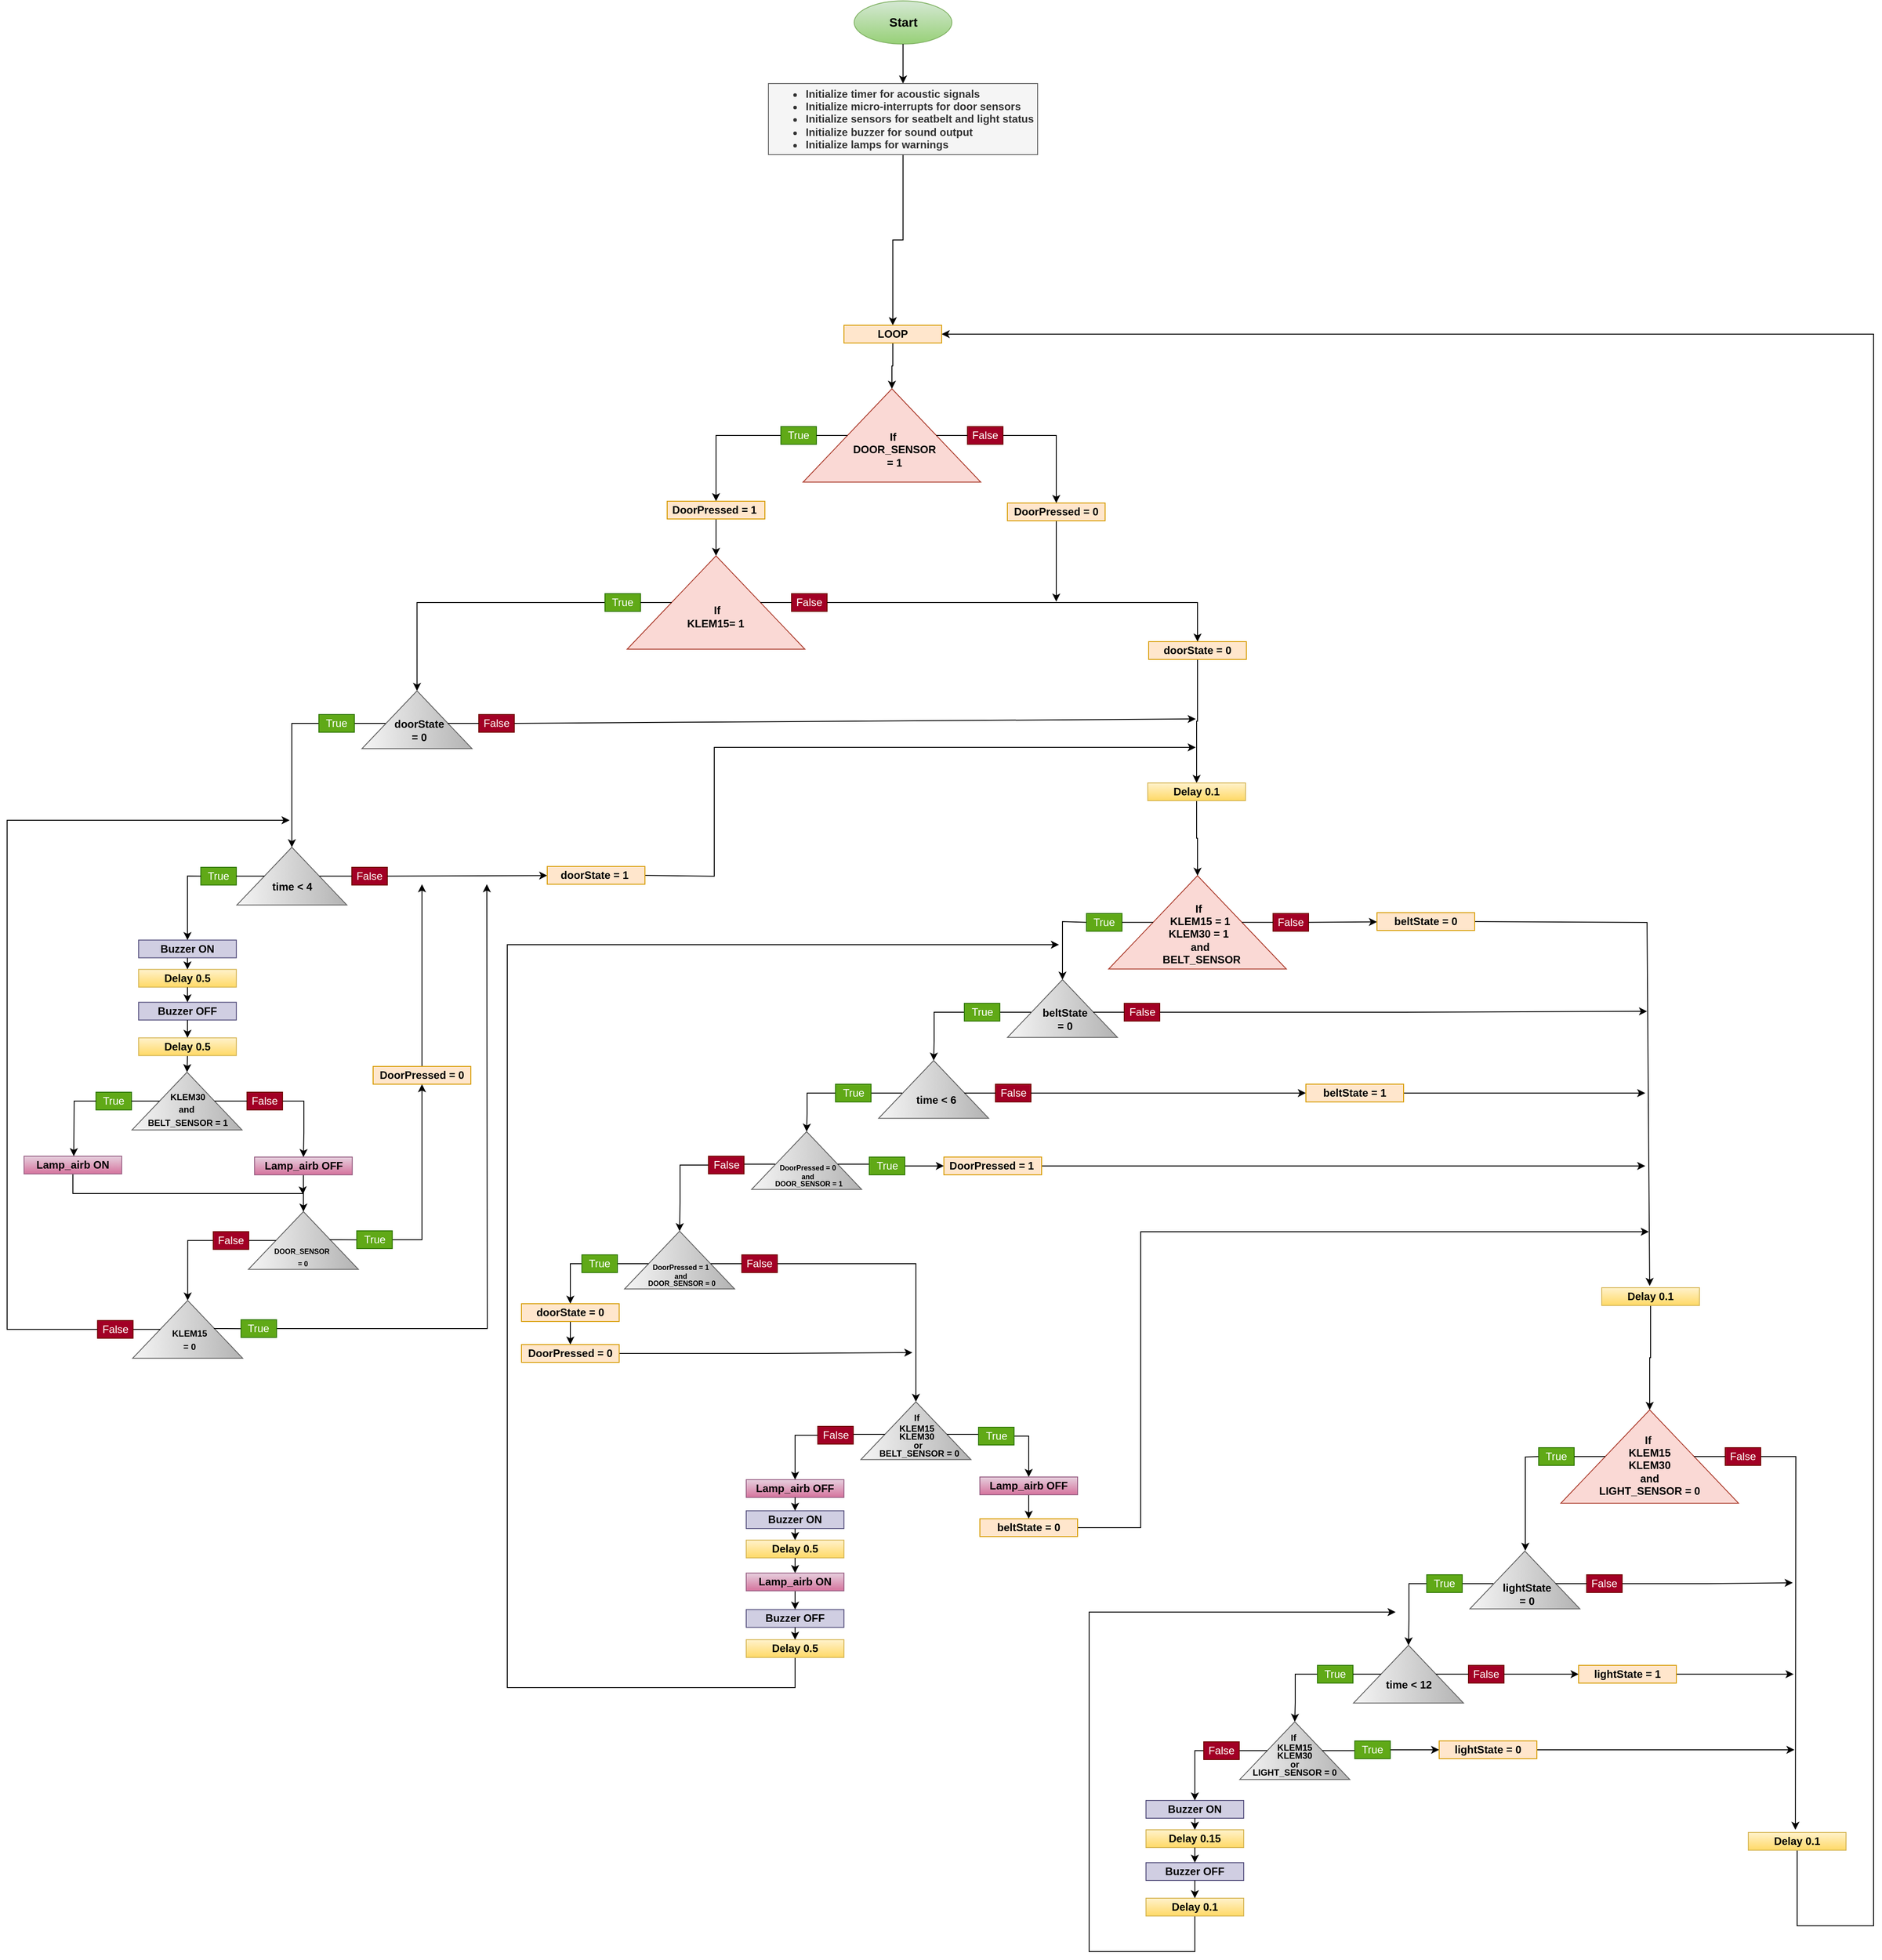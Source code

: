 <mxfile version="25.0.2">
  <diagram name="Page-1" id="tufnpNp5UwdKSk891DFs">
    <mxGraphModel dx="3187" dy="2958" grid="1" gridSize="1" guides="1" tooltips="1" connect="1" arrows="1" fold="1" page="1" pageScale="1" pageWidth="850" pageHeight="1100" math="0" shadow="0">
      <root>
        <mxCell id="0" />
        <mxCell id="1" parent="0" />
        <mxCell id="_x0-wylek2HW_SOhxotY-97" value="" style="endArrow=classic;html=1;rounded=0;exitX=1;exitY=0.5;exitDx=0;exitDy=0;" parent="1" source="_x0-wylek2HW_SOhxotY-94" edge="1">
          <mxGeometry width="50" height="50" relative="1" as="geometry">
            <mxPoint x="721" y="943" as="sourcePoint" />
            <mxPoint x="1391" y="752" as="targetPoint" />
          </mxGeometry>
        </mxCell>
        <mxCell id="_x0-wylek2HW_SOhxotY-98" value="" style="endArrow=classic;html=1;rounded=0;exitX=1;exitY=0.5;exitDx=0;exitDy=0;" parent="1" source="_x0-wylek2HW_SOhxotY-223" edge="1">
          <mxGeometry width="50" height="50" relative="1" as="geometry">
            <mxPoint x="798" y="945" as="sourcePoint" />
            <mxPoint x="1391" y="784" as="targetPoint" />
            <Array as="points">
              <mxPoint x="849" y="929" />
              <mxPoint x="849" y="784" />
            </Array>
          </mxGeometry>
        </mxCell>
        <mxCell id="zBTAGkf1-Lc7cg8zBFCE-19" value="&lt;b&gt;&lt;font style=&quot;font-size: 14px;&quot;&gt;Start&lt;/font&gt;&lt;/b&gt;" style="ellipse;whiteSpace=wrap;html=1;fillColor=#d5e8d4;gradientColor=#97d077;strokeColor=#82b366;movable=1;resizable=1;rotatable=1;deletable=1;editable=1;locked=0;connectable=1;container=0;" parent="1" vertex="1">
          <mxGeometry x="1006.5" y="-56" width="110" height="48.5" as="geometry" />
        </mxCell>
        <mxCell id="ABzlD6klKWdHqtB6DQh_-1" style="edgeStyle=orthogonalEdgeStyle;rounded=0;orthogonalLoop=1;jettySize=auto;html=1;entryX=0.5;entryY=0;entryDx=0;entryDy=0;" edge="1" parent="1" source="zBTAGkf1-Lc7cg8zBFCE-21" target="_x0-wylek2HW_SOhxotY-294">
          <mxGeometry relative="1" as="geometry" />
        </mxCell>
        <mxCell id="zBTAGkf1-Lc7cg8zBFCE-21" value="&lt;ul&gt;&lt;li&gt;&lt;b&gt;&lt;span class=&quot;hljs-built_in&quot;&gt;Initialize&lt;/span&gt;&amp;nbsp;&lt;span class=&quot;hljs-variable&quot;&gt;timer&lt;/span&gt;&amp;nbsp;&lt;span class=&quot;hljs-variable&quot;&gt;for&lt;/span&gt;&amp;nbsp;&lt;span class=&quot;hljs-variable&quot;&gt;acoustic&lt;/span&gt;&amp;nbsp;&lt;span class=&quot;hljs-variable&quot;&gt;signals&lt;/span&gt;&lt;/b&gt;&lt;/li&gt;&lt;li&gt;&lt;b&gt;&lt;span class=&quot;hljs-built_in&quot;&gt;Initialize&lt;/span&gt;&amp;nbsp;&lt;span class=&quot;hljs-variable&quot;&gt;micro&lt;/span&gt;&lt;span class=&quot;hljs-operator&quot;&gt;-&lt;/span&gt;&lt;span class=&quot;hljs-variable&quot;&gt;interrupts&lt;/span&gt;&amp;nbsp;&lt;span class=&quot;hljs-variable&quot;&gt;for&lt;/span&gt;&amp;nbsp;&lt;span class=&quot;hljs-variable&quot;&gt;door&lt;/span&gt;&amp;nbsp;&lt;span class=&quot;hljs-variable&quot;&gt;sensors&lt;/span&gt;&lt;/b&gt;&lt;/li&gt;&lt;li&gt;&lt;b&gt;&lt;span class=&quot;hljs-built_in&quot;&gt;Initialize&lt;/span&gt;&amp;nbsp;&lt;span class=&quot;hljs-variable&quot;&gt;sensors&lt;/span&gt;&amp;nbsp;&lt;span class=&quot;hljs-variable&quot;&gt;for&lt;/span&gt;&amp;nbsp;&lt;span class=&quot;hljs-variable&quot;&gt;seatbelt&lt;/span&gt;&amp;nbsp;&lt;span class=&quot;hljs-variable&quot;&gt;and&lt;/span&gt;&amp;nbsp;&lt;span class=&quot;hljs-variable&quot;&gt;light&lt;/span&gt;&amp;nbsp;&lt;span class=&quot;hljs-variable&quot;&gt;status&lt;/span&gt;&lt;/b&gt;&lt;/li&gt;&lt;li&gt;&lt;b&gt;&lt;span class=&quot;hljs-built_in&quot;&gt;Initialize&lt;/span&gt;&amp;nbsp;&lt;span class=&quot;hljs-variable&quot;&gt;buzzer&lt;/span&gt;&amp;nbsp;&lt;span class=&quot;hljs-variable&quot;&gt;for&lt;/span&gt;&amp;nbsp;&lt;span class=&quot;hljs-variable&quot;&gt;sound&lt;/span&gt;&amp;nbsp;&lt;span class=&quot;hljs-variable&quot;&gt;output&lt;/span&gt;&lt;/b&gt;&lt;/li&gt;&lt;li&gt;&lt;b&gt;&lt;span class=&quot;hljs-built_in&quot;&gt;Initialize&lt;/span&gt;&amp;nbsp;&lt;span class=&quot;hljs-variable&quot;&gt;lamps&lt;/span&gt;&amp;nbsp;&lt;span class=&quot;hljs-variable&quot;&gt;for&lt;/span&gt;&amp;nbsp;&lt;span class=&quot;hljs-variable&quot;&gt;warnings&lt;/span&gt;&lt;/b&gt;&lt;/li&gt;&lt;/ul&gt;" style="rounded=0;whiteSpace=wrap;html=1;align=left;fillColor=#f5f5f5;strokeColor=#666666;fontColor=#333333;movable=1;resizable=1;rotatable=1;deletable=1;editable=1;locked=0;connectable=1;container=0;" parent="1" vertex="1">
          <mxGeometry x="910" y="37" width="303" height="80" as="geometry" />
        </mxCell>
        <mxCell id="zBTAGkf1-Lc7cg8zBFCE-25" value="&lt;b&gt;Buzzer ON&lt;/b&gt;" style="rounded=0;whiteSpace=wrap;html=1;fillColor=#d0cee2;strokeColor=#56517e;movable=1;resizable=1;rotatable=1;deletable=1;editable=1;locked=0;connectable=1;container=0;" parent="1" vertex="1">
          <mxGeometry x="201.04" y="1000.81" width="110" height="20" as="geometry" />
        </mxCell>
        <mxCell id="zBTAGkf1-Lc7cg8zBFCE-27" value="&lt;b&gt;Delay 0.5&lt;/b&gt;" style="rounded=0;whiteSpace=wrap;html=1;fillColor=#fff2cc;gradientColor=#ffd966;strokeColor=#d6b656;movable=1;resizable=1;rotatable=1;deletable=1;editable=1;locked=0;connectable=1;container=0;" parent="1" vertex="1">
          <mxGeometry x="201.04" y="1033.81" width="110" height="20" as="geometry" />
        </mxCell>
        <mxCell id="zBTAGkf1-Lc7cg8zBFCE-28" value="&lt;b&gt;Buzzer OFF&lt;/b&gt;" style="rounded=0;whiteSpace=wrap;html=1;fillColor=#d0cee2;strokeColor=#56517e;movable=1;resizable=1;rotatable=1;deletable=1;editable=1;locked=0;connectable=1;container=0;" parent="1" vertex="1">
          <mxGeometry x="201.04" y="1070.81" width="110" height="20" as="geometry" />
        </mxCell>
        <mxCell id="_x0-wylek2HW_SOhxotY-114" style="edgeStyle=orthogonalEdgeStyle;rounded=0;orthogonalLoop=1;jettySize=auto;html=1;exitX=0.5;exitY=1;exitDx=0;exitDy=0;entryX=1;entryY=0.5;entryDx=0;entryDy=0;" parent="1" source="zBTAGkf1-Lc7cg8zBFCE-29" target="_x0-wylek2HW_SOhxotY-102" edge="1">
          <mxGeometry relative="1" as="geometry" />
        </mxCell>
        <mxCell id="zBTAGkf1-Lc7cg8zBFCE-29" value="&lt;b&gt;Delay 0.5&lt;/b&gt;" style="rounded=0;whiteSpace=wrap;html=1;fillColor=#fff2cc;gradientColor=#ffd966;strokeColor=#d6b656;movable=1;resizable=1;rotatable=1;deletable=1;editable=1;locked=0;connectable=1;container=0;" parent="1" vertex="1">
          <mxGeometry x="201.04" y="1110.81" width="110" height="20" as="geometry" />
        </mxCell>
        <mxCell id="zBTAGkf1-Lc7cg8zBFCE-34" value="" style="triangle;whiteSpace=wrap;html=1;rotation=-90;fillColor=#f5f5f5;gradientColor=#b3b3b3;strokeColor=#666666;movable=1;resizable=1;rotatable=1;deletable=1;editable=1;locked=0;connectable=1;container=0;" parent="1" vertex="1">
          <mxGeometry x="341.04" y="867" width="65" height="123.81" as="geometry" />
        </mxCell>
        <mxCell id="zBTAGkf1-Lc7cg8zBFCE-35" value="&lt;b&gt;time &amp;lt; 4&lt;/b&gt;" style="text;html=1;align=center;verticalAlign=middle;whiteSpace=wrap;rounded=0;movable=1;resizable=1;rotatable=1;deletable=1;editable=1;locked=0;connectable=1;container=0;" parent="1" vertex="1">
          <mxGeometry x="344.14" y="925.9" width="60" height="30" as="geometry" />
        </mxCell>
        <mxCell id="zBTAGkf1-Lc7cg8zBFCE-46" value="False" style="rounded=0;whiteSpace=wrap;html=1;shadow=0;fillStyle=solid;fillColor=#a20025;fontColor=#ffffff;strokeColor=#6F0000;movable=1;resizable=1;rotatable=1;deletable=1;editable=1;locked=0;connectable=1;container=0;" parent="1" vertex="1">
          <mxGeometry x="441.04" y="918.93" width="40" height="19.96" as="geometry" />
        </mxCell>
        <mxCell id="zBTAGkf1-Lc7cg8zBFCE-47" value="True" style="rounded=0;whiteSpace=wrap;html=1;shadow=0;fillStyle=solid;fillColor=#60a917;fontColor=#ffffff;strokeColor=#2D7600;movable=1;resizable=1;rotatable=1;deletable=1;editable=1;locked=0;connectable=1;container=0;" parent="1" vertex="1">
          <mxGeometry x="271.04" y="918.93" width="40" height="19.96" as="geometry" />
        </mxCell>
        <mxCell id="zBTAGkf1-Lc7cg8zBFCE-48" value="" style="endArrow=none;html=1;rounded=0;exitX=0.5;exitY=0;exitDx=0;exitDy=0;entryX=1;entryY=0.5;entryDx=0;entryDy=0;movable=1;resizable=1;rotatable=1;deletable=1;editable=1;locked=0;connectable=1;" parent="1" source="zBTAGkf1-Lc7cg8zBFCE-34" target="zBTAGkf1-Lc7cg8zBFCE-47" edge="1">
          <mxGeometry width="50" height="50" relative="1" as="geometry">
            <mxPoint x="471.04" y="980.81" as="sourcePoint" />
            <mxPoint x="521.04" y="930.81" as="targetPoint" />
          </mxGeometry>
        </mxCell>
        <mxCell id="zBTAGkf1-Lc7cg8zBFCE-49" value="" style="endArrow=classic;html=1;rounded=0;exitX=0;exitY=0.5;exitDx=0;exitDy=0;entryX=0.5;entryY=0;entryDx=0;entryDy=0;movable=1;resizable=1;rotatable=1;deletable=1;editable=1;locked=0;connectable=1;" parent="1" source="zBTAGkf1-Lc7cg8zBFCE-47" target="zBTAGkf1-Lc7cg8zBFCE-25" edge="1">
          <mxGeometry width="50" height="50" relative="1" as="geometry">
            <mxPoint x="351.04" y="950.81" as="sourcePoint" />
            <mxPoint x="401.04" y="900.81" as="targetPoint" />
            <Array as="points">
              <mxPoint x="256.04" y="928.81" />
            </Array>
          </mxGeometry>
        </mxCell>
        <mxCell id="zBTAGkf1-Lc7cg8zBFCE-50" value="" style="endArrow=none;html=1;rounded=0;exitX=0.5;exitY=1;exitDx=0;exitDy=0;entryX=0;entryY=0.5;entryDx=0;entryDy=0;movable=1;resizable=1;rotatable=1;deletable=1;editable=1;locked=0;connectable=1;" parent="1" source="zBTAGkf1-Lc7cg8zBFCE-34" target="zBTAGkf1-Lc7cg8zBFCE-46" edge="1">
          <mxGeometry width="50" height="50" relative="1" as="geometry">
            <mxPoint x="431.04" y="980.81" as="sourcePoint" />
            <mxPoint x="481.04" y="930.81" as="targetPoint" />
          </mxGeometry>
        </mxCell>
        <mxCell id="zBTAGkf1-Lc7cg8zBFCE-52" value="" style="endArrow=classic;html=1;rounded=0;exitX=0.5;exitY=1;exitDx=0;exitDy=0;entryX=0.5;entryY=0;entryDx=0;entryDy=0;movable=1;resizable=1;rotatable=1;deletable=1;editable=1;locked=0;connectable=1;" parent="1" source="zBTAGkf1-Lc7cg8zBFCE-25" target="zBTAGkf1-Lc7cg8zBFCE-27" edge="1">
          <mxGeometry width="50" height="50" relative="1" as="geometry">
            <mxPoint x="281.04" y="1050.81" as="sourcePoint" />
            <mxPoint x="331.04" y="1000.81" as="targetPoint" />
          </mxGeometry>
        </mxCell>
        <mxCell id="zBTAGkf1-Lc7cg8zBFCE-53" value="" style="endArrow=classic;html=1;rounded=0;exitX=0.5;exitY=1;exitDx=0;exitDy=0;entryX=0.5;entryY=0;entryDx=0;entryDy=0;movable=1;resizable=1;rotatable=1;deletable=1;editable=1;locked=0;connectable=1;" parent="1" source="zBTAGkf1-Lc7cg8zBFCE-27" target="zBTAGkf1-Lc7cg8zBFCE-28" edge="1">
          <mxGeometry width="50" height="50" relative="1" as="geometry">
            <mxPoint x="271.04" y="1060.81" as="sourcePoint" />
            <mxPoint x="321.04" y="1010.81" as="targetPoint" />
          </mxGeometry>
        </mxCell>
        <mxCell id="zBTAGkf1-Lc7cg8zBFCE-54" value="" style="endArrow=classic;html=1;rounded=0;exitX=0.5;exitY=1;exitDx=0;exitDy=0;entryX=0.5;entryY=0;entryDx=0;entryDy=0;movable=1;resizable=1;rotatable=1;deletable=1;editable=1;locked=0;connectable=1;" parent="1" source="zBTAGkf1-Lc7cg8zBFCE-28" target="zBTAGkf1-Lc7cg8zBFCE-29" edge="1">
          <mxGeometry width="50" height="50" relative="1" as="geometry">
            <mxPoint x="271.04" y="1090.81" as="sourcePoint" />
            <mxPoint x="321.04" y="1040.81" as="targetPoint" />
          </mxGeometry>
        </mxCell>
        <mxCell id="zBTAGkf1-Lc7cg8zBFCE-78" value="&lt;b&gt;Buzzer ON&lt;/b&gt;" style="rounded=0;whiteSpace=wrap;html=1;fillColor=#d0cee2;strokeColor=#56517e;movable=1;resizable=1;rotatable=1;deletable=1;editable=1;locked=0;connectable=1;container=0;" parent="1" vertex="1">
          <mxGeometry x="885" y="1643" width="110" height="20" as="geometry" />
        </mxCell>
        <mxCell id="zBTAGkf1-Lc7cg8zBFCE-79" value="&lt;b&gt;Delay 0.5&lt;/b&gt;" style="rounded=0;whiteSpace=wrap;html=1;fillColor=#fff2cc;gradientColor=#ffd966;strokeColor=#d6b656;movable=1;resizable=1;rotatable=1;deletable=1;editable=1;locked=0;connectable=1;container=0;" parent="1" vertex="1">
          <mxGeometry x="885" y="1676" width="110" height="20" as="geometry" />
        </mxCell>
        <mxCell id="zBTAGkf1-Lc7cg8zBFCE-80" value="&lt;b&gt;Buzzer OFF&lt;/b&gt;" style="rounded=0;whiteSpace=wrap;html=1;fillColor=#d0cee2;strokeColor=#56517e;movable=1;resizable=1;rotatable=1;deletable=1;editable=1;locked=0;connectable=1;container=0;" parent="1" vertex="1">
          <mxGeometry x="885" y="1754.19" width="110" height="20" as="geometry" />
        </mxCell>
        <mxCell id="_x0-wylek2HW_SOhxotY-246" style="edgeStyle=orthogonalEdgeStyle;rounded=0;orthogonalLoop=1;jettySize=auto;html=1;" parent="1" source="zBTAGkf1-Lc7cg8zBFCE-81" edge="1">
          <mxGeometry relative="1" as="geometry">
            <mxPoint x="1237.0" y="1006" as="targetPoint" />
            <Array as="points">
              <mxPoint x="940" y="1842" />
              <mxPoint x="616" y="1842" />
              <mxPoint x="616" y="1006" />
            </Array>
          </mxGeometry>
        </mxCell>
        <mxCell id="zBTAGkf1-Lc7cg8zBFCE-81" value="&lt;b&gt;Delay 0.5&lt;/b&gt;" style="rounded=0;whiteSpace=wrap;html=1;fillColor=#fff2cc;gradientColor=#ffd966;strokeColor=#d6b656;movable=1;resizable=1;rotatable=1;deletable=1;editable=1;locked=0;connectable=1;container=0;" parent="1" vertex="1">
          <mxGeometry x="885" y="1788.09" width="110" height="20" as="geometry" />
        </mxCell>
        <mxCell id="zBTAGkf1-Lc7cg8zBFCE-89" value="" style="endArrow=classic;html=1;rounded=0;exitX=0.5;exitY=1;exitDx=0;exitDy=0;entryX=0.5;entryY=0;entryDx=0;entryDy=0;movable=1;resizable=1;rotatable=1;deletable=1;editable=1;locked=0;connectable=1;" parent="1" source="zBTAGkf1-Lc7cg8zBFCE-78" target="zBTAGkf1-Lc7cg8zBFCE-79" edge="1">
          <mxGeometry width="50" height="50" relative="1" as="geometry">
            <mxPoint x="965" y="1693" as="sourcePoint" />
            <mxPoint x="1015" y="1643" as="targetPoint" />
          </mxGeometry>
        </mxCell>
        <mxCell id="zBTAGkf1-Lc7cg8zBFCE-90" value="" style="endArrow=classic;html=1;rounded=0;exitX=0.5;exitY=1;exitDx=0;exitDy=0;entryX=0.5;entryY=0;entryDx=0;entryDy=0;movable=1;resizable=1;rotatable=1;deletable=1;editable=1;locked=0;connectable=1;" parent="1" source="_x0-wylek2HW_SOhxotY-244" target="zBTAGkf1-Lc7cg8zBFCE-80" edge="1">
          <mxGeometry width="50" height="50" relative="1" as="geometry">
            <mxPoint x="955" y="1703" as="sourcePoint" />
            <mxPoint x="1005" y="1653" as="targetPoint" />
          </mxGeometry>
        </mxCell>
        <mxCell id="zBTAGkf1-Lc7cg8zBFCE-91" value="" style="endArrow=classic;html=1;rounded=0;exitX=0.5;exitY=1;exitDx=0;exitDy=0;entryX=0.5;entryY=0;entryDx=0;entryDy=0;movable=1;resizable=1;rotatable=1;deletable=1;editable=1;locked=0;connectable=1;" parent="1" source="zBTAGkf1-Lc7cg8zBFCE-80" target="zBTAGkf1-Lc7cg8zBFCE-81" edge="1">
          <mxGeometry width="50" height="50" relative="1" as="geometry">
            <mxPoint x="955" y="1768.09" as="sourcePoint" />
            <mxPoint x="1005" y="1718.09" as="targetPoint" />
          </mxGeometry>
        </mxCell>
        <mxCell id="zBTAGkf1-Lc7cg8zBFCE-109" value="" style="endArrow=classic;html=1;rounded=0;exitX=0;exitY=0.5;exitDx=0;exitDy=0;entryX=1;entryY=0.5;entryDx=0;entryDy=0;endSize=6;movable=1;resizable=1;rotatable=1;deletable=1;editable=1;locked=0;connectable=1;" parent="1" source="zBTAGkf1-Lc7cg8zBFCE-65" target="_x0-wylek2HW_SOhxotY-128" edge="1">
          <mxGeometry width="50" height="50" relative="1" as="geometry">
            <mxPoint x="1228" y="1038.4" as="sourcePoint" />
            <mxPoint x="1241.1" y="1035.405" as="targetPoint" />
            <Array as="points">
              <mxPoint x="1241" y="980" />
            </Array>
          </mxGeometry>
        </mxCell>
        <mxCell id="zBTAGkf1-Lc7cg8zBFCE-111" value="&lt;b&gt;Lamp_airb OFF&lt;/b&gt;" style="rounded=0;whiteSpace=wrap;html=1;fillColor=#e6d0de;strokeColor=#996185;gradientColor=#d5739d;movable=1;resizable=1;rotatable=1;deletable=1;editable=1;locked=0;connectable=1;container=0;" parent="1" vertex="1">
          <mxGeometry x="885" y="1608" width="110" height="20" as="geometry" />
        </mxCell>
        <mxCell id="zBTAGkf1-Lc7cg8zBFCE-112" value="" style="endArrow=classic;html=1;rounded=0;exitX=0.5;exitY=1;exitDx=0;exitDy=0;entryX=0.5;entryY=0;entryDx=0;entryDy=0;movable=1;resizable=1;rotatable=1;deletable=1;editable=1;locked=0;connectable=1;" parent="1" source="zBTAGkf1-Lc7cg8zBFCE-111" target="zBTAGkf1-Lc7cg8zBFCE-78" edge="1">
          <mxGeometry width="50" height="50" relative="1" as="geometry">
            <mxPoint x="938" y="1671" as="sourcePoint" />
            <mxPoint x="988" y="1621" as="targetPoint" />
          </mxGeometry>
        </mxCell>
        <mxCell id="zBTAGkf1-Lc7cg8zBFCE-123" value="" style="endArrow=classic;html=1;rounded=0;exitX=1;exitY=0.5;exitDx=0;exitDy=0;movable=1;resizable=1;rotatable=1;deletable=1;editable=1;locked=0;connectable=1;" parent="1" source="_x0-wylek2HW_SOhxotY-249" edge="1">
          <mxGeometry width="50" height="50" relative="1" as="geometry">
            <mxPoint x="1304" y="1073.5" as="sourcePoint" />
            <mxPoint x="1902" y="1390" as="targetPoint" />
            <Array as="points">
              <mxPoint x="1899" y="981" />
            </Array>
          </mxGeometry>
        </mxCell>
        <mxCell id="zBTAGkf1-Lc7cg8zBFCE-124" value="&lt;b&gt;Buzzer ON&lt;/b&gt;" style="rounded=0;whiteSpace=wrap;html=1;fillColor=#d0cee2;strokeColor=#56517e;movable=1;resizable=1;rotatable=1;deletable=1;editable=1;locked=0;connectable=1;container=0;" parent="1" vertex="1">
          <mxGeometry x="1335" y="1969" width="110" height="20" as="geometry" />
        </mxCell>
        <mxCell id="zBTAGkf1-Lc7cg8zBFCE-125" value="&lt;b&gt;Delay 0.15&lt;/b&gt;" style="rounded=0;whiteSpace=wrap;html=1;fillColor=#fff2cc;gradientColor=#ffd966;strokeColor=#d6b656;movable=1;resizable=1;rotatable=1;deletable=1;editable=1;locked=0;connectable=1;container=0;" parent="1" vertex="1">
          <mxGeometry x="1335" y="2002" width="110" height="20" as="geometry" />
        </mxCell>
        <mxCell id="zBTAGkf1-Lc7cg8zBFCE-126" value="&lt;b&gt;Buzzer OFF&lt;/b&gt;" style="rounded=0;whiteSpace=wrap;html=1;fillColor=#d0cee2;strokeColor=#56517e;movable=1;resizable=1;rotatable=1;deletable=1;editable=1;locked=0;connectable=1;container=0;" parent="1" vertex="1">
          <mxGeometry x="1335" y="2039" width="110" height="20" as="geometry" />
        </mxCell>
        <mxCell id="_x0-wylek2HW_SOhxotY-279" style="edgeStyle=orthogonalEdgeStyle;rounded=0;orthogonalLoop=1;jettySize=auto;html=1;" parent="1" source="zBTAGkf1-Lc7cg8zBFCE-127" edge="1">
          <mxGeometry relative="1" as="geometry">
            <mxPoint x="1616" y="1757" as="targetPoint" />
            <Array as="points">
              <mxPoint x="1390" y="2139" />
              <mxPoint x="1271" y="2139" />
              <mxPoint x="1271" y="1757" />
            </Array>
          </mxGeometry>
        </mxCell>
        <mxCell id="zBTAGkf1-Lc7cg8zBFCE-127" value="&lt;b&gt;Delay 0.1&lt;/b&gt;" style="rounded=0;whiteSpace=wrap;html=1;fillColor=#fff2cc;gradientColor=#ffd966;strokeColor=#d6b656;movable=1;resizable=1;rotatable=1;deletable=1;editable=1;locked=0;connectable=1;container=0;" parent="1" vertex="1">
          <mxGeometry x="1335" y="2079" width="110" height="20" as="geometry" />
        </mxCell>
        <mxCell id="zBTAGkf1-Lc7cg8zBFCE-128" value="" style="triangle;whiteSpace=wrap;html=1;rotation=-90;fillColor=#f5f5f5;gradientColor=#b3b3b3;strokeColor=#666666;movable=1;resizable=1;rotatable=1;deletable=1;editable=1;locked=0;connectable=1;container=0;" parent="1" vertex="1">
          <mxGeometry x="1598" y="1765" width="65" height="123.81" as="geometry" />
        </mxCell>
        <mxCell id="zBTAGkf1-Lc7cg8zBFCE-129" value="&lt;b&gt;time &amp;lt; 12&lt;/b&gt;" style="text;html=1;align=center;verticalAlign=middle;whiteSpace=wrap;rounded=0;movable=1;resizable=1;rotatable=1;deletable=1;editable=1;locked=0;connectable=1;container=0;" parent="1" vertex="1">
          <mxGeometry x="1601.1" y="1823.9" width="60" height="30" as="geometry" />
        </mxCell>
        <mxCell id="_x0-wylek2HW_SOhxotY-281" style="edgeStyle=orthogonalEdgeStyle;rounded=0;orthogonalLoop=1;jettySize=auto;html=1;" parent="1" source="zBTAGkf1-Lc7cg8zBFCE-130" target="_x0-wylek2HW_SOhxotY-280" edge="1">
          <mxGeometry relative="1" as="geometry" />
        </mxCell>
        <mxCell id="zBTAGkf1-Lc7cg8zBFCE-130" value="False" style="rounded=0;whiteSpace=wrap;html=1;shadow=0;fillStyle=solid;fillColor=#a20025;fontColor=#ffffff;strokeColor=#6F0000;movable=1;resizable=1;rotatable=1;deletable=1;editable=1;locked=0;connectable=1;container=0;" parent="1" vertex="1">
          <mxGeometry x="1698" y="1816.93" width="40" height="19.96" as="geometry" />
        </mxCell>
        <mxCell id="_x0-wylek2HW_SOhxotY-274" style="edgeStyle=orthogonalEdgeStyle;rounded=0;orthogonalLoop=1;jettySize=auto;html=1;entryX=1;entryY=0.5;entryDx=0;entryDy=0;" parent="1" source="zBTAGkf1-Lc7cg8zBFCE-131" target="_x0-wylek2HW_SOhxotY-265" edge="1">
          <mxGeometry relative="1" as="geometry">
            <Array as="points">
              <mxPoint x="1503" y="1827" />
              <mxPoint x="1503" y="1859" />
            </Array>
          </mxGeometry>
        </mxCell>
        <mxCell id="zBTAGkf1-Lc7cg8zBFCE-131" value="True" style="rounded=0;whiteSpace=wrap;html=1;shadow=0;fillStyle=solid;fillColor=#60a917;fontColor=#ffffff;strokeColor=#2D7600;movable=1;resizable=1;rotatable=1;deletable=1;editable=1;locked=0;connectable=1;container=0;" parent="1" vertex="1">
          <mxGeometry x="1528" y="1816.93" width="40" height="19.96" as="geometry" />
        </mxCell>
        <mxCell id="zBTAGkf1-Lc7cg8zBFCE-132" value="" style="endArrow=none;html=1;rounded=0;exitX=0.5;exitY=0;exitDx=0;exitDy=0;entryX=1;entryY=0.5;entryDx=0;entryDy=0;movable=1;resizable=1;rotatable=1;deletable=1;editable=1;locked=0;connectable=1;" parent="1" source="zBTAGkf1-Lc7cg8zBFCE-128" target="zBTAGkf1-Lc7cg8zBFCE-131" edge="1">
          <mxGeometry width="50" height="50" relative="1" as="geometry">
            <mxPoint x="1728" y="1878.81" as="sourcePoint" />
            <mxPoint x="1778" y="1828.81" as="targetPoint" />
          </mxGeometry>
        </mxCell>
        <mxCell id="zBTAGkf1-Lc7cg8zBFCE-134" value="" style="endArrow=none;html=1;rounded=0;exitX=0.5;exitY=1;exitDx=0;exitDy=0;entryX=0;entryY=0.5;entryDx=0;entryDy=0;movable=1;resizable=1;rotatable=1;deletable=1;editable=1;locked=0;connectable=1;" parent="1" source="zBTAGkf1-Lc7cg8zBFCE-128" target="zBTAGkf1-Lc7cg8zBFCE-130" edge="1">
          <mxGeometry width="50" height="50" relative="1" as="geometry">
            <mxPoint x="1688" y="1878.81" as="sourcePoint" />
            <mxPoint x="1738" y="1828.81" as="targetPoint" />
          </mxGeometry>
        </mxCell>
        <mxCell id="zBTAGkf1-Lc7cg8zBFCE-135" value="" style="endArrow=classic;html=1;rounded=0;exitX=0.5;exitY=1;exitDx=0;exitDy=0;entryX=0.5;entryY=0;entryDx=0;entryDy=0;movable=1;resizable=1;rotatable=1;deletable=1;editable=1;locked=0;connectable=1;" parent="1" source="zBTAGkf1-Lc7cg8zBFCE-124" target="zBTAGkf1-Lc7cg8zBFCE-125" edge="1">
          <mxGeometry width="50" height="50" relative="1" as="geometry">
            <mxPoint x="1415" y="2019" as="sourcePoint" />
            <mxPoint x="1465" y="1969" as="targetPoint" />
          </mxGeometry>
        </mxCell>
        <mxCell id="zBTAGkf1-Lc7cg8zBFCE-136" value="" style="endArrow=classic;html=1;rounded=0;exitX=0.5;exitY=1;exitDx=0;exitDy=0;entryX=0.5;entryY=0;entryDx=0;entryDy=0;movable=1;resizable=1;rotatable=1;deletable=1;editable=1;locked=0;connectable=1;" parent="1" source="zBTAGkf1-Lc7cg8zBFCE-125" target="zBTAGkf1-Lc7cg8zBFCE-126" edge="1">
          <mxGeometry width="50" height="50" relative="1" as="geometry">
            <mxPoint x="1405" y="2029" as="sourcePoint" />
            <mxPoint x="1455" y="1979" as="targetPoint" />
          </mxGeometry>
        </mxCell>
        <mxCell id="zBTAGkf1-Lc7cg8zBFCE-137" value="" style="endArrow=classic;html=1;rounded=0;exitX=0.5;exitY=1;exitDx=0;exitDy=0;entryX=0.5;entryY=0;entryDx=0;entryDy=0;movable=1;resizable=1;rotatable=1;deletable=1;editable=1;locked=0;connectable=1;" parent="1" source="zBTAGkf1-Lc7cg8zBFCE-126" target="zBTAGkf1-Lc7cg8zBFCE-127" edge="1">
          <mxGeometry width="50" height="50" relative="1" as="geometry">
            <mxPoint x="1405" y="2059" as="sourcePoint" />
            <mxPoint x="1455" y="2009" as="targetPoint" />
          </mxGeometry>
        </mxCell>
        <mxCell id="zBTAGkf1-Lc7cg8zBFCE-138" value="" style="endArrow=classic;html=1;rounded=0;exitX=0;exitY=0.5;exitDx=0;exitDy=0;movable=1;resizable=1;rotatable=1;deletable=1;editable=1;locked=0;connectable=1;" parent="1" source="zBTAGkf1-Lc7cg8zBFCE-119" edge="1">
          <mxGeometry width="50" height="50" relative="1" as="geometry">
            <mxPoint x="1665" y="1619.5" as="sourcePoint" />
            <mxPoint x="1762" y="1688" as="targetPoint" />
            <Array as="points">
              <mxPoint x="1762" y="1582.5" />
            </Array>
          </mxGeometry>
        </mxCell>
        <mxCell id="zBTAGkf1-Lc7cg8zBFCE-149" value="" style="endArrow=classic;html=1;rounded=0;entryX=0.5;entryY=0;entryDx=0;entryDy=0;exitX=0.5;exitY=1;exitDx=0;exitDy=0;movable=1;resizable=1;rotatable=1;deletable=1;editable=1;locked=0;connectable=1;" parent="1" source="zBTAGkf1-Lc7cg8zBFCE-19" target="zBTAGkf1-Lc7cg8zBFCE-21" edge="1">
          <mxGeometry width="50" height="50" relative="1" as="geometry">
            <mxPoint x="987.5" y="43" as="sourcePoint" />
            <mxPoint x="1037.5" y="-7" as="targetPoint" />
          </mxGeometry>
        </mxCell>
        <mxCell id="zBTAGkf1-Lc7cg8zBFCE-23" value="" style="triangle;whiteSpace=wrap;html=1;rotation=-90;fillColor=#fad9d5;strokeColor=#ae4132;movable=1;resizable=1;rotatable=1;deletable=1;editable=1;locked=0;connectable=1;container=0;" parent="1" vertex="1">
          <mxGeometry x="798.5" y="521" width="105" height="200" as="geometry" />
        </mxCell>
        <mxCell id="zBTAGkf1-Lc7cg8zBFCE-24" value="&lt;b&gt;If&amp;nbsp;&lt;/b&gt;&lt;div&gt;&lt;b&gt;KLEM15= 1&amp;nbsp;&amp;nbsp;&lt;/b&gt;&lt;/div&gt;" style="text;html=1;align=center;verticalAlign=middle;whiteSpace=wrap;rounded=0;movable=1;resizable=1;rotatable=1;deletable=1;editable=1;locked=0;connectable=1;container=0;" parent="1" vertex="1">
          <mxGeometry x="801" y="612" width="106" height="50" as="geometry" />
        </mxCell>
        <mxCell id="_x0-wylek2HW_SOhxotY-181" style="edgeStyle=orthogonalEdgeStyle;rounded=0;orthogonalLoop=1;jettySize=auto;html=1;entryX=1;entryY=0.5;entryDx=0;entryDy=0;" parent="1" source="zBTAGkf1-Lc7cg8zBFCE-38" target="_x0-wylek2HW_SOhxotY-2" edge="1">
          <mxGeometry relative="1" as="geometry" />
        </mxCell>
        <mxCell id="zBTAGkf1-Lc7cg8zBFCE-38" value="True" style="rounded=0;whiteSpace=wrap;html=1;shadow=0;fillStyle=solid;fillColor=#60a917;strokeColor=#2D7600;fontColor=#ffffff;movable=1;resizable=1;rotatable=1;deletable=1;editable=1;locked=0;connectable=1;container=0;" parent="1" vertex="1">
          <mxGeometry x="726" y="611" width="40" height="19.96" as="geometry" />
        </mxCell>
        <mxCell id="zBTAGkf1-Lc7cg8zBFCE-42" value="" style="endArrow=none;html=1;rounded=0;entryX=0.5;entryY=0;entryDx=0;entryDy=0;exitX=1;exitY=0.5;exitDx=0;exitDy=0;movable=1;resizable=1;rotatable=1;deletable=1;editable=1;locked=0;connectable=1;" parent="1" source="zBTAGkf1-Lc7cg8zBFCE-38" target="zBTAGkf1-Lc7cg8zBFCE-23" edge="1">
          <mxGeometry width="50" height="50" relative="1" as="geometry">
            <mxPoint x="726" y="681" as="sourcePoint" />
            <mxPoint x="776" y="631" as="targetPoint" />
          </mxGeometry>
        </mxCell>
        <mxCell id="_x0-wylek2HW_SOhxotY-183" style="edgeStyle=orthogonalEdgeStyle;rounded=0;orthogonalLoop=1;jettySize=auto;html=1;entryX=0.5;entryY=0;entryDx=0;entryDy=0;" parent="1" source="_x0-wylek2HW_SOhxotY-221" target="_x0-wylek2HW_SOhxotY-100" edge="1">
          <mxGeometry relative="1" as="geometry" />
        </mxCell>
        <mxCell id="zBTAGkf1-Lc7cg8zBFCE-43" value="False" style="rounded=0;whiteSpace=wrap;html=1;shadow=0;fillStyle=solid;fillColor=#a20025;fontColor=#ffffff;strokeColor=#6F0000;movable=1;resizable=1;rotatable=1;deletable=1;editable=1;locked=0;connectable=1;container=0;" parent="1" vertex="1">
          <mxGeometry x="936" y="611" width="40" height="19.96" as="geometry" />
        </mxCell>
        <mxCell id="zBTAGkf1-Lc7cg8zBFCE-45" value="" style="endArrow=none;html=1;rounded=0;entryX=0.5;entryY=1;entryDx=0;entryDy=0;exitX=0;exitY=0.5;exitDx=0;exitDy=0;movable=1;resizable=1;rotatable=1;deletable=1;editable=1;locked=0;connectable=1;" parent="1" source="zBTAGkf1-Lc7cg8zBFCE-43" target="zBTAGkf1-Lc7cg8zBFCE-23" edge="1">
          <mxGeometry width="50" height="50" relative="1" as="geometry">
            <mxPoint x="826" y="661" as="sourcePoint" />
            <mxPoint x="876" y="611" as="targetPoint" />
          </mxGeometry>
        </mxCell>
        <mxCell id="zBTAGkf1-Lc7cg8zBFCE-63" value="" style="triangle;whiteSpace=wrap;html=1;rotation=-90;fillColor=#fad9d5;strokeColor=#ae4132;movable=1;resizable=1;rotatable=1;deletable=1;editable=1;locked=0;connectable=1;container=0;" parent="1" vertex="1">
          <mxGeometry x="1340.5" y="880.9" width="105" height="200" as="geometry" />
        </mxCell>
        <mxCell id="zBTAGkf1-Lc7cg8zBFCE-64" value="&lt;b&gt;If&amp;nbsp;&lt;br&gt;&lt;/b&gt;&lt;div&gt;&lt;b style=&quot;background-color: initial;&quot;&gt;KLEM15 = 1&lt;/b&gt;&lt;/div&gt;&lt;div&gt;&lt;b&gt;KLEM30 = 1&amp;nbsp;&lt;/b&gt;&lt;div&gt;&lt;b&gt;and&lt;/b&gt;&lt;/div&gt;&lt;div&gt;&lt;b&gt;&amp;nbsp;BELT_SENSOR&lt;/b&gt;&lt;br&gt;&lt;/div&gt;&lt;/div&gt;" style="text;html=1;align=center;verticalAlign=middle;whiteSpace=wrap;rounded=0;movable=1;resizable=1;rotatable=1;deletable=1;editable=1;locked=0;connectable=1;container=0;" parent="1" vertex="1">
          <mxGeometry x="1336" y="964.4" width="120" height="60" as="geometry" />
        </mxCell>
        <mxCell id="zBTAGkf1-Lc7cg8zBFCE-65" value="True" style="rounded=0;whiteSpace=wrap;html=1;shadow=0;fillStyle=solid;fillColor=#60a917;fontColor=#ffffff;strokeColor=#2D7600;movable=1;resizable=1;rotatable=1;deletable=1;editable=1;locked=0;connectable=1;container=0;" parent="1" vertex="1">
          <mxGeometry x="1268" y="970.9" width="40" height="19.96" as="geometry" />
        </mxCell>
        <mxCell id="zBTAGkf1-Lc7cg8zBFCE-66" value="" style="endArrow=none;html=1;rounded=0;entryX=0.5;entryY=0;entryDx=0;entryDy=0;exitX=1;exitY=0.5;exitDx=0;exitDy=0;movable=1;resizable=1;rotatable=1;deletable=1;editable=1;locked=0;connectable=1;" parent="1" source="zBTAGkf1-Lc7cg8zBFCE-65" target="zBTAGkf1-Lc7cg8zBFCE-63" edge="1">
          <mxGeometry width="50" height="50" relative="1" as="geometry">
            <mxPoint x="1268" y="1040.9" as="sourcePoint" />
            <mxPoint x="1318" y="990.9" as="targetPoint" />
          </mxGeometry>
        </mxCell>
        <mxCell id="zBTAGkf1-Lc7cg8zBFCE-67" value="False" style="rounded=0;whiteSpace=wrap;html=1;shadow=0;fillStyle=solid;fillColor=#a20025;fontColor=#ffffff;strokeColor=#6F0000;movable=1;resizable=1;rotatable=1;deletable=1;editable=1;locked=0;connectable=1;container=0;" parent="1" vertex="1">
          <mxGeometry x="1478" y="970.9" width="40" height="19.96" as="geometry" />
        </mxCell>
        <mxCell id="zBTAGkf1-Lc7cg8zBFCE-68" value="" style="endArrow=none;html=1;rounded=0;entryX=0.5;entryY=1;entryDx=0;entryDy=0;exitX=0;exitY=0.5;exitDx=0;exitDy=0;movable=1;resizable=1;rotatable=1;deletable=1;editable=1;locked=0;connectable=1;" parent="1" source="zBTAGkf1-Lc7cg8zBFCE-67" target="zBTAGkf1-Lc7cg8zBFCE-63" edge="1">
          <mxGeometry width="50" height="50" relative="1" as="geometry">
            <mxPoint x="1368" y="1020.9" as="sourcePoint" />
            <mxPoint x="1418" y="970.9" as="targetPoint" />
          </mxGeometry>
        </mxCell>
        <mxCell id="zBTAGkf1-Lc7cg8zBFCE-117" value="" style="triangle;whiteSpace=wrap;html=1;rotation=-90;fillColor=#fad9d5;strokeColor=#ae4132;movable=1;resizable=1;rotatable=1;deletable=1;editable=1;locked=0;connectable=1;container=0;" parent="1" vertex="1">
          <mxGeometry x="1849.5" y="1482" width="105" height="200" as="geometry" />
        </mxCell>
        <mxCell id="zBTAGkf1-Lc7cg8zBFCE-118" value="&lt;b&gt;If&amp;nbsp;&lt;/b&gt;&lt;div&gt;&lt;b&gt;KLEM15&lt;/b&gt;&lt;/div&gt;&lt;div&gt;&lt;b&gt;KLEM30&lt;/b&gt;&lt;/div&gt;&lt;div&gt;&lt;b&gt;and&lt;br&gt;&lt;/b&gt;&lt;div&gt;&lt;b&gt;LIGHT_SENSOR = 0&lt;/b&gt;&lt;/div&gt;&lt;/div&gt;" style="text;html=1;align=center;verticalAlign=middle;whiteSpace=wrap;rounded=0;movable=1;resizable=1;rotatable=1;deletable=1;editable=1;locked=0;connectable=1;container=0;" parent="1" vertex="1">
          <mxGeometry x="1838" y="1567" width="128" height="50" as="geometry" />
        </mxCell>
        <mxCell id="zBTAGkf1-Lc7cg8zBFCE-119" value="True" style="rounded=0;whiteSpace=wrap;html=1;shadow=0;fillStyle=solid;fillColor=#60a917;fontColor=#ffffff;strokeColor=#2D7600;movable=1;resizable=1;rotatable=1;deletable=1;editable=1;locked=0;connectable=1;container=0;" parent="1" vertex="1">
          <mxGeometry x="1777" y="1572" width="40" height="19.96" as="geometry" />
        </mxCell>
        <mxCell id="zBTAGkf1-Lc7cg8zBFCE-120" value="" style="endArrow=none;html=1;rounded=0;entryX=0.5;entryY=0;entryDx=0;entryDy=0;exitX=1;exitY=0.5;exitDx=0;exitDy=0;movable=1;resizable=1;rotatable=1;deletable=1;editable=1;locked=0;connectable=1;" parent="1" source="zBTAGkf1-Lc7cg8zBFCE-119" target="zBTAGkf1-Lc7cg8zBFCE-117" edge="1">
          <mxGeometry width="50" height="50" relative="1" as="geometry">
            <mxPoint x="1777" y="1642" as="sourcePoint" />
            <mxPoint x="1827" y="1592" as="targetPoint" />
          </mxGeometry>
        </mxCell>
        <mxCell id="_x0-wylek2HW_SOhxotY-282" style="edgeStyle=orthogonalEdgeStyle;rounded=0;orthogonalLoop=1;jettySize=auto;html=1;" parent="1" source="zBTAGkf1-Lc7cg8zBFCE-121" edge="1">
          <mxGeometry relative="1" as="geometry">
            <mxPoint x="2066" y="2002" as="targetPoint" />
          </mxGeometry>
        </mxCell>
        <mxCell id="zBTAGkf1-Lc7cg8zBFCE-121" value="False" style="rounded=0;whiteSpace=wrap;html=1;shadow=0;fillStyle=solid;fillColor=#a20025;fontColor=#ffffff;strokeColor=#6F0000;movable=1;resizable=1;rotatable=1;deletable=1;editable=1;locked=0;connectable=1;container=0;" parent="1" vertex="1">
          <mxGeometry x="1987" y="1572" width="40" height="19.96" as="geometry" />
        </mxCell>
        <mxCell id="zBTAGkf1-Lc7cg8zBFCE-122" value="" style="endArrow=none;html=1;rounded=0;entryX=0.5;entryY=1;entryDx=0;entryDy=0;exitX=0;exitY=0.5;exitDx=0;exitDy=0;movable=1;resizable=1;rotatable=1;deletable=1;editable=1;locked=0;connectable=1;" parent="1" source="zBTAGkf1-Lc7cg8zBFCE-121" target="zBTAGkf1-Lc7cg8zBFCE-117" edge="1">
          <mxGeometry width="50" height="50" relative="1" as="geometry">
            <mxPoint x="1877" y="1622" as="sourcePoint" />
            <mxPoint x="1927" y="1572" as="targetPoint" />
          </mxGeometry>
        </mxCell>
        <mxCell id="_x0-wylek2HW_SOhxotY-2" value="" style="triangle;whiteSpace=wrap;html=1;rotation=-90;fillColor=#f5f5f5;gradientColor=#b3b3b3;strokeColor=#666666;movable=1;resizable=1;rotatable=1;deletable=1;editable=1;locked=0;connectable=1;container=0;" parent="1" vertex="1">
          <mxGeometry x="481.92" y="691" width="65" height="123.81" as="geometry" />
        </mxCell>
        <mxCell id="_x0-wylek2HW_SOhxotY-3" value="&lt;b&gt;doorState = 0&lt;/b&gt;" style="text;html=1;align=center;verticalAlign=middle;whiteSpace=wrap;rounded=0;movable=1;resizable=1;rotatable=1;deletable=1;editable=1;locked=0;connectable=1;container=0;" parent="1" vertex="1">
          <mxGeometry x="486.92" y="750.0" width="60" height="30" as="geometry" />
        </mxCell>
        <mxCell id="_x0-wylek2HW_SOhxotY-5" value="" style="endArrow=none;html=1;rounded=0;entryX=0.5;entryY=0;entryDx=0;entryDy=0;exitX=1;exitY=0.5;exitDx=0;exitDy=0;movable=1;resizable=1;rotatable=1;deletable=1;editable=1;locked=0;connectable=1;" parent="1" edge="1">
          <mxGeometry width="50" height="50" relative="1" as="geometry">
            <mxPoint x="443.92" y="757" as="sourcePoint" />
            <mxPoint x="478.92" y="757" as="targetPoint" />
          </mxGeometry>
        </mxCell>
        <mxCell id="_x0-wylek2HW_SOhxotY-165" style="edgeStyle=orthogonalEdgeStyle;rounded=0;orthogonalLoop=1;jettySize=auto;html=1;entryX=1;entryY=0.5;entryDx=0;entryDy=0;" parent="1" source="_x0-wylek2HW_SOhxotY-93" target="zBTAGkf1-Lc7cg8zBFCE-34" edge="1">
          <mxGeometry relative="1" as="geometry">
            <mxPoint x="373" y="818" as="targetPoint" />
            <Array as="points">
              <mxPoint x="374" y="757" />
            </Array>
          </mxGeometry>
        </mxCell>
        <mxCell id="_x0-wylek2HW_SOhxotY-93" value="True" style="rounded=0;whiteSpace=wrap;html=1;shadow=0;fillStyle=solid;fillColor=#60a917;strokeColor=#2D7600;fontColor=#ffffff;movable=1;resizable=1;rotatable=1;deletable=1;editable=1;locked=0;connectable=1;container=0;" parent="1" vertex="1">
          <mxGeometry x="403.92" y="747" width="40" height="19.96" as="geometry" />
        </mxCell>
        <mxCell id="_x0-wylek2HW_SOhxotY-94" value="False" style="rounded=0;whiteSpace=wrap;html=1;shadow=0;fillStyle=solid;fillColor=#a20025;fontColor=#ffffff;strokeColor=#6F0000;movable=1;resizable=1;rotatable=1;deletable=1;editable=1;locked=0;connectable=1;container=0;" parent="1" vertex="1">
          <mxGeometry x="583.92" y="747" width="40" height="19.96" as="geometry" />
        </mxCell>
        <mxCell id="_x0-wylek2HW_SOhxotY-95" value="" style="endArrow=none;html=1;rounded=0;entryX=0.5;entryY=1;entryDx=0;entryDy=0;exitX=0;exitY=0.5;exitDx=0;exitDy=0;movable=1;resizable=1;rotatable=1;deletable=1;editable=1;locked=0;connectable=1;" parent="1" source="_x0-wylek2HW_SOhxotY-94" edge="1">
          <mxGeometry width="50" height="50" relative="1" as="geometry">
            <mxPoint x="473.92" y="797" as="sourcePoint" />
            <mxPoint x="548.92" y="757" as="targetPoint" />
          </mxGeometry>
        </mxCell>
        <mxCell id="_x0-wylek2HW_SOhxotY-101" style="edgeStyle=orthogonalEdgeStyle;rounded=0;orthogonalLoop=1;jettySize=auto;html=1;exitX=0.5;exitY=1;exitDx=0;exitDy=0;entryX=1;entryY=0.5;entryDx=0;entryDy=0;" parent="1" source="_x0-wylek2HW_SOhxotY-100" target="zBTAGkf1-Lc7cg8zBFCE-63" edge="1">
          <mxGeometry relative="1" as="geometry" />
        </mxCell>
        <mxCell id="_x0-wylek2HW_SOhxotY-100" value="&lt;b&gt;Delay 0.1&lt;/b&gt;" style="rounded=0;whiteSpace=wrap;html=1;fillColor=#fff2cc;gradientColor=#ffd966;strokeColor=#d6b656;movable=1;resizable=1;rotatable=1;deletable=1;editable=1;locked=0;connectable=1;container=0;" parent="1" vertex="1">
          <mxGeometry x="1337" y="824" width="110" height="20" as="geometry" />
        </mxCell>
        <mxCell id="_x0-wylek2HW_SOhxotY-102" value="" style="triangle;whiteSpace=wrap;html=1;rotation=-90;fillColor=#f5f5f5;gradientColor=#b3b3b3;strokeColor=#666666;movable=1;resizable=1;rotatable=1;deletable=1;editable=1;locked=0;connectable=1;container=0;" parent="1" vertex="1">
          <mxGeometry x="223.04" y="1120.08" width="65" height="123.81" as="geometry" />
        </mxCell>
        <mxCell id="_x0-wylek2HW_SOhxotY-103" value="&lt;b&gt;&lt;font style=&quot;font-size: 10px;&quot;&gt;KLEM30&lt;/font&gt;&lt;/b&gt;&lt;div&gt;&lt;b&gt;&lt;font style=&quot;font-size: 10px;&quot;&gt;and&amp;nbsp;&lt;/font&gt;&lt;/b&gt;&lt;/div&gt;&lt;div&gt;&lt;b&gt;&lt;font style=&quot;font-size: 10px;&quot;&gt;BELT_SENSOR = 1&lt;/font&gt;&lt;/b&gt;&lt;/div&gt;" style="text;html=1;align=center;verticalAlign=middle;whiteSpace=wrap;rounded=0;movable=1;resizable=1;rotatable=1;deletable=1;editable=1;locked=0;connectable=1;container=0;" parent="1" vertex="1">
          <mxGeometry x="196.54" y="1176" width="119" height="30" as="geometry" />
        </mxCell>
        <mxCell id="_x0-wylek2HW_SOhxotY-118" style="edgeStyle=orthogonalEdgeStyle;rounded=0;orthogonalLoop=1;jettySize=auto;html=1;entryX=0.5;entryY=0;entryDx=0;entryDy=0;" parent="1" source="_x0-wylek2HW_SOhxotY-104" target="_x0-wylek2HW_SOhxotY-117" edge="1">
          <mxGeometry relative="1" as="geometry">
            <Array as="points">
              <mxPoint x="387.04" y="1182" />
              <mxPoint x="387.04" y="1218" />
            </Array>
          </mxGeometry>
        </mxCell>
        <mxCell id="_x0-wylek2HW_SOhxotY-104" value="False" style="rounded=0;whiteSpace=wrap;html=1;shadow=0;fillStyle=solid;fillColor=#a20025;fontColor=#ffffff;strokeColor=#6F0000;movable=1;resizable=1;rotatable=1;deletable=1;editable=1;locked=0;connectable=1;container=0;" parent="1" vertex="1">
          <mxGeometry x="323.04" y="1172.01" width="40" height="19.96" as="geometry" />
        </mxCell>
        <mxCell id="_x0-wylek2HW_SOhxotY-105" value="True" style="rounded=0;whiteSpace=wrap;html=1;shadow=0;fillStyle=solid;fillColor=#60a917;fontColor=#ffffff;strokeColor=#2D7600;movable=1;resizable=1;rotatable=1;deletable=1;editable=1;locked=0;connectable=1;container=0;" parent="1" vertex="1">
          <mxGeometry x="153.04" y="1172.01" width="40" height="19.96" as="geometry" />
        </mxCell>
        <mxCell id="_x0-wylek2HW_SOhxotY-106" value="" style="endArrow=none;html=1;rounded=0;exitX=0.5;exitY=0;exitDx=0;exitDy=0;entryX=1;entryY=0.5;entryDx=0;entryDy=0;movable=1;resizable=1;rotatable=1;deletable=1;editable=1;locked=0;connectable=1;" parent="1" source="_x0-wylek2HW_SOhxotY-102" target="_x0-wylek2HW_SOhxotY-105" edge="1">
          <mxGeometry width="50" height="50" relative="1" as="geometry">
            <mxPoint x="353.04" y="1233.89" as="sourcePoint" />
            <mxPoint x="403.04" y="1183.89" as="targetPoint" />
          </mxGeometry>
        </mxCell>
        <mxCell id="_x0-wylek2HW_SOhxotY-107" value="" style="endArrow=none;html=1;rounded=0;exitX=0.5;exitY=1;exitDx=0;exitDy=0;entryX=0;entryY=0.5;entryDx=0;entryDy=0;movable=1;resizable=1;rotatable=1;deletable=1;editable=1;locked=0;connectable=1;" parent="1" source="_x0-wylek2HW_SOhxotY-102" target="_x0-wylek2HW_SOhxotY-104" edge="1">
          <mxGeometry width="50" height="50" relative="1" as="geometry">
            <mxPoint x="313.04" y="1233.89" as="sourcePoint" />
            <mxPoint x="363.04" y="1183.89" as="targetPoint" />
          </mxGeometry>
        </mxCell>
        <mxCell id="_x0-wylek2HW_SOhxotY-108" value="" style="triangle;whiteSpace=wrap;html=1;rotation=-90;fillColor=#f5f5f5;gradientColor=#b3b3b3;strokeColor=#666666;movable=1;resizable=1;rotatable=1;deletable=1;editable=1;locked=0;connectable=1;container=0;" parent="1" vertex="1">
          <mxGeometry x="354.04" y="1277" width="65" height="123.81" as="geometry" />
        </mxCell>
        <mxCell id="_x0-wylek2HW_SOhxotY-109" value="&lt;div&gt;&lt;br&gt;&lt;/div&gt;&lt;div&gt;&lt;br&gt;&lt;/div&gt;&lt;div&gt;&lt;div&gt;&lt;b&gt;&lt;font style=&quot;font-size: 8px;&quot;&gt;DOOR_SENSOR&amp;nbsp;&lt;/font&gt;&lt;/b&gt;&lt;/div&gt;&lt;div&gt;&lt;b&gt;&lt;font style=&quot;font-size: 8px;&quot;&gt;= 0&lt;/font&gt;&lt;/b&gt;&lt;/div&gt;&lt;/div&gt;" style="text;html=1;align=center;verticalAlign=middle;whiteSpace=wrap;rounded=0;movable=1;resizable=1;rotatable=1;deletable=1;editable=1;locked=0;connectable=1;container=0;" parent="1" vertex="1">
          <mxGeometry x="326.49" y="1319" width="120.1" height="45" as="geometry" />
        </mxCell>
        <mxCell id="_x0-wylek2HW_SOhxotY-112" value="" style="endArrow=none;html=1;rounded=0;exitX=0.5;exitY=0;exitDx=0;exitDy=0;entryX=1;entryY=0.5;entryDx=0;entryDy=0;movable=1;resizable=1;rotatable=1;deletable=1;editable=1;locked=0;connectable=1;" parent="1" source="_x0-wylek2HW_SOhxotY-108" edge="1">
          <mxGeometry width="50" height="50" relative="1" as="geometry">
            <mxPoint x="484.04" y="1390.81" as="sourcePoint" />
            <mxPoint x="324.04" y="1338.91" as="targetPoint" />
          </mxGeometry>
        </mxCell>
        <mxCell id="_x0-wylek2HW_SOhxotY-121" style="edgeStyle=orthogonalEdgeStyle;rounded=0;orthogonalLoop=1;jettySize=auto;html=1;" parent="1" edge="1">
          <mxGeometry relative="1" as="geometry">
            <mxPoint x="386.04" y="1287" as="targetPoint" />
            <mxPoint x="99.04" y="1264" as="sourcePoint" />
            <Array as="points">
              <mxPoint x="127.04" y="1264" />
              <mxPoint x="127.04" y="1286" />
              <mxPoint x="386.04" y="1286" />
            </Array>
          </mxGeometry>
        </mxCell>
        <mxCell id="_x0-wylek2HW_SOhxotY-116" value="&lt;b&gt;Lamp_airb ON&lt;/b&gt;" style="rounded=0;whiteSpace=wrap;html=1;fillColor=#e6d0de;strokeColor=#996185;gradientColor=#d5739d;movable=1;resizable=1;rotatable=1;deletable=1;editable=1;locked=0;connectable=1;container=0;" parent="1" vertex="1">
          <mxGeometry x="72.04" y="1244" width="110" height="20" as="geometry" />
        </mxCell>
        <mxCell id="_x0-wylek2HW_SOhxotY-122" style="edgeStyle=orthogonalEdgeStyle;rounded=0;orthogonalLoop=1;jettySize=auto;html=1;entryX=1;entryY=0.5;entryDx=0;entryDy=0;" parent="1" source="_x0-wylek2HW_SOhxotY-117" target="_x0-wylek2HW_SOhxotY-108" edge="1">
          <mxGeometry relative="1" as="geometry" />
        </mxCell>
        <mxCell id="_x0-wylek2HW_SOhxotY-117" value="&lt;b&gt;Lamp_airb OFF&lt;/b&gt;" style="rounded=0;whiteSpace=wrap;html=1;fillColor=#e6d0de;strokeColor=#996185;gradientColor=#d5739d;movable=1;resizable=1;rotatable=1;deletable=1;editable=1;locked=0;connectable=1;container=0;" parent="1" vertex="1">
          <mxGeometry x="331.54" y="1245" width="110" height="20" as="geometry" />
        </mxCell>
        <mxCell id="_x0-wylek2HW_SOhxotY-119" style="edgeStyle=orthogonalEdgeStyle;rounded=0;orthogonalLoop=1;jettySize=auto;html=1;" parent="1" source="_x0-wylek2HW_SOhxotY-105" edge="1">
          <mxGeometry relative="1" as="geometry">
            <mxPoint x="128.04" y="1244" as="targetPoint" />
          </mxGeometry>
        </mxCell>
        <mxCell id="_x0-wylek2HW_SOhxotY-124" value="" style="endArrow=none;html=1;rounded=0;exitX=0.5;exitY=0;exitDx=0;exitDy=0;entryX=1;entryY=0.5;entryDx=0;entryDy=0;movable=1;resizable=1;rotatable=1;deletable=1;editable=1;locked=0;connectable=1;" parent="1" edge="1">
          <mxGeometry width="50" height="50" relative="1" as="geometry">
            <mxPoint x="448.04" y="1338.09" as="sourcePoint" />
            <mxPoint x="416.04" y="1338.0" as="targetPoint" />
          </mxGeometry>
        </mxCell>
        <mxCell id="_x0-wylek2HW_SOhxotY-167" style="edgeStyle=orthogonalEdgeStyle;rounded=0;orthogonalLoop=1;jettySize=auto;html=1;entryX=0.5;entryY=1;entryDx=0;entryDy=0;" parent="1" source="_x0-wylek2HW_SOhxotY-123" target="_x0-wylek2HW_SOhxotY-166" edge="1">
          <mxGeometry relative="1" as="geometry">
            <Array as="points">
              <mxPoint x="520" y="1338" />
            </Array>
          </mxGeometry>
        </mxCell>
        <mxCell id="_x0-wylek2HW_SOhxotY-123" value="True" style="rounded=0;whiteSpace=wrap;html=1;shadow=0;fillStyle=solid;fillColor=#60a917;fontColor=#ffffff;strokeColor=#2D7600;movable=1;resizable=1;rotatable=1;deletable=1;editable=1;locked=0;connectable=1;container=0;" parent="1" vertex="1">
          <mxGeometry x="446.59" y="1328.0" width="40" height="19.96" as="geometry" />
        </mxCell>
        <mxCell id="_x0-wylek2HW_SOhxotY-209" style="edgeStyle=orthogonalEdgeStyle;rounded=0;orthogonalLoop=1;jettySize=auto;html=1;entryX=1;entryY=0.5;entryDx=0;entryDy=0;" parent="1" source="_x0-wylek2HW_SOhxotY-125" target="_x0-wylek2HW_SOhxotY-203" edge="1">
          <mxGeometry relative="1" as="geometry">
            <Array as="points">
              <mxPoint x="256" y="1339" />
            </Array>
          </mxGeometry>
        </mxCell>
        <mxCell id="_x0-wylek2HW_SOhxotY-125" value="False" style="rounded=0;whiteSpace=wrap;html=1;shadow=0;fillStyle=solid;fillColor=#a20025;fontColor=#ffffff;strokeColor=#6F0000;movable=1;resizable=1;rotatable=1;deletable=1;editable=1;locked=0;connectable=1;container=0;" parent="1" vertex="1">
          <mxGeometry x="285.04" y="1328.92" width="40" height="19.96" as="geometry" />
        </mxCell>
        <mxCell id="_x0-wylek2HW_SOhxotY-128" value="" style="triangle;whiteSpace=wrap;html=1;rotation=-90;fillColor=#f5f5f5;gradientColor=#b3b3b3;strokeColor=#666666;movable=1;resizable=1;rotatable=1;deletable=1;editable=1;locked=0;connectable=1;container=0;" parent="1" vertex="1">
          <mxGeometry x="1208.5" y="1016" width="65" height="123.81" as="geometry" />
        </mxCell>
        <mxCell id="_x0-wylek2HW_SOhxotY-129" value="&lt;b&gt;beltState = 0&lt;/b&gt;" style="text;html=1;align=center;verticalAlign=middle;whiteSpace=wrap;rounded=0;movable=1;resizable=1;rotatable=1;deletable=1;editable=1;locked=0;connectable=1;container=0;" parent="1" vertex="1">
          <mxGeometry x="1213.5" y="1075" width="60" height="30" as="geometry" />
        </mxCell>
        <mxCell id="_x0-wylek2HW_SOhxotY-130" value="" style="endArrow=none;html=1;rounded=0;entryX=0.5;entryY=0;entryDx=0;entryDy=0;exitX=1;exitY=0.5;exitDx=0;exitDy=0;movable=1;resizable=1;rotatable=1;deletable=1;editable=1;locked=0;connectable=1;" parent="1" edge="1">
          <mxGeometry width="50" height="50" relative="1" as="geometry">
            <mxPoint x="1170.5" y="1082" as="sourcePoint" />
            <mxPoint x="1205.5" y="1082" as="targetPoint" />
          </mxGeometry>
        </mxCell>
        <mxCell id="_x0-wylek2HW_SOhxotY-140" style="edgeStyle=orthogonalEdgeStyle;rounded=0;orthogonalLoop=1;jettySize=auto;html=1;entryX=1;entryY=0.5;entryDx=0;entryDy=0;" parent="1" source="_x0-wylek2HW_SOhxotY-131" target="_x0-wylek2HW_SOhxotY-134" edge="1">
          <mxGeometry relative="1" as="geometry">
            <Array as="points">
              <mxPoint x="1096.5" y="1082" />
              <mxPoint x="1096.5" y="1114" />
            </Array>
          </mxGeometry>
        </mxCell>
        <mxCell id="_x0-wylek2HW_SOhxotY-131" value="True" style="rounded=0;whiteSpace=wrap;html=1;shadow=0;fillStyle=solid;fillColor=#60a917;strokeColor=#2D7600;fontColor=#ffffff;movable=1;resizable=1;rotatable=1;deletable=1;editable=1;locked=0;connectable=1;container=0;" parent="1" vertex="1">
          <mxGeometry x="1130.5" y="1072" width="40" height="19.96" as="geometry" />
        </mxCell>
        <mxCell id="_x0-wylek2HW_SOhxotY-187" style="edgeStyle=orthogonalEdgeStyle;rounded=0;orthogonalLoop=1;jettySize=auto;html=1;" parent="1" source="_x0-wylek2HW_SOhxotY-132" edge="1">
          <mxGeometry relative="1" as="geometry">
            <mxPoint x="1899" y="1081" as="targetPoint" />
          </mxGeometry>
        </mxCell>
        <mxCell id="_x0-wylek2HW_SOhxotY-132" value="False" style="rounded=0;whiteSpace=wrap;html=1;shadow=0;fillStyle=solid;fillColor=#a20025;fontColor=#ffffff;strokeColor=#6F0000;movable=1;resizable=1;rotatable=1;deletable=1;editable=1;locked=0;connectable=1;container=0;" parent="1" vertex="1">
          <mxGeometry x="1310.5" y="1072" width="40" height="19.96" as="geometry" />
        </mxCell>
        <mxCell id="_x0-wylek2HW_SOhxotY-133" value="" style="endArrow=none;html=1;rounded=0;entryX=0.5;entryY=1;entryDx=0;entryDy=0;exitX=0;exitY=0.5;exitDx=0;exitDy=0;movable=1;resizable=1;rotatable=1;deletable=1;editable=1;locked=0;connectable=1;" parent="1" source="_x0-wylek2HW_SOhxotY-132" edge="1">
          <mxGeometry width="50" height="50" relative="1" as="geometry">
            <mxPoint x="1200.5" y="1122" as="sourcePoint" />
            <mxPoint x="1275.5" y="1082" as="targetPoint" />
          </mxGeometry>
        </mxCell>
        <mxCell id="_x0-wylek2HW_SOhxotY-134" value="" style="triangle;whiteSpace=wrap;html=1;rotation=-90;fillColor=#f5f5f5;gradientColor=#b3b3b3;strokeColor=#666666;movable=1;resizable=1;rotatable=1;deletable=1;editable=1;locked=0;connectable=1;container=0;" parent="1" vertex="1">
          <mxGeometry x="1063.5" y="1107" width="65" height="123.81" as="geometry" />
        </mxCell>
        <mxCell id="_x0-wylek2HW_SOhxotY-135" value="&lt;b&gt;time &amp;lt; 6&lt;/b&gt;" style="text;html=1;align=center;verticalAlign=middle;whiteSpace=wrap;rounded=0;movable=1;resizable=1;rotatable=1;deletable=1;editable=1;locked=0;connectable=1;container=0;" parent="1" vertex="1">
          <mxGeometry x="1068.5" y="1166" width="60" height="30" as="geometry" />
        </mxCell>
        <mxCell id="_x0-wylek2HW_SOhxotY-136" value="" style="endArrow=none;html=1;rounded=0;entryX=0.5;entryY=0;entryDx=0;entryDy=0;exitX=1;exitY=0.5;exitDx=0;exitDy=0;movable=1;resizable=1;rotatable=1;deletable=1;editable=1;locked=0;connectable=1;" parent="1" edge="1">
          <mxGeometry width="50" height="50" relative="1" as="geometry">
            <mxPoint x="1025.5" y="1173" as="sourcePoint" />
            <mxPoint x="1060.5" y="1173" as="targetPoint" />
          </mxGeometry>
        </mxCell>
        <mxCell id="_x0-wylek2HW_SOhxotY-147" style="edgeStyle=orthogonalEdgeStyle;rounded=0;orthogonalLoop=1;jettySize=auto;html=1;entryX=1;entryY=0.5;entryDx=0;entryDy=0;" parent="1" source="_x0-wylek2HW_SOhxotY-137" target="_x0-wylek2HW_SOhxotY-141" edge="1">
          <mxGeometry relative="1" as="geometry">
            <Array as="points">
              <mxPoint x="953.5" y="1173" />
              <mxPoint x="953.5" y="1196" />
              <mxPoint x="953.5" y="1196" />
            </Array>
          </mxGeometry>
        </mxCell>
        <mxCell id="_x0-wylek2HW_SOhxotY-137" value="True" style="rounded=0;whiteSpace=wrap;html=1;shadow=0;fillStyle=solid;fillColor=#60a917;strokeColor=#2D7600;fontColor=#ffffff;movable=1;resizable=1;rotatable=1;deletable=1;editable=1;locked=0;connectable=1;container=0;" parent="1" vertex="1">
          <mxGeometry x="985.5" y="1163" width="40" height="19.96" as="geometry" />
        </mxCell>
        <mxCell id="_x0-wylek2HW_SOhxotY-186" style="edgeStyle=orthogonalEdgeStyle;rounded=0;orthogonalLoop=1;jettySize=auto;html=1;" parent="1" source="_x0-wylek2HW_SOhxotY-247" edge="1">
          <mxGeometry relative="1" as="geometry">
            <mxPoint x="1897" y="1173" as="targetPoint" />
          </mxGeometry>
        </mxCell>
        <mxCell id="_x0-wylek2HW_SOhxotY-138" value="False" style="rounded=0;whiteSpace=wrap;html=1;shadow=0;fillStyle=solid;fillColor=#a20025;fontColor=#ffffff;strokeColor=#6F0000;movable=1;resizable=1;rotatable=1;deletable=1;editable=1;locked=0;connectable=1;container=0;" parent="1" vertex="1">
          <mxGeometry x="1165.5" y="1163" width="40" height="19.96" as="geometry" />
        </mxCell>
        <mxCell id="_x0-wylek2HW_SOhxotY-139" value="" style="endArrow=none;html=1;rounded=0;entryX=0.5;entryY=1;entryDx=0;entryDy=0;exitX=0;exitY=0.5;exitDx=0;exitDy=0;movable=1;resizable=1;rotatable=1;deletable=1;editable=1;locked=0;connectable=1;" parent="1" source="_x0-wylek2HW_SOhxotY-138" edge="1">
          <mxGeometry width="50" height="50" relative="1" as="geometry">
            <mxPoint x="1055.5" y="1213" as="sourcePoint" />
            <mxPoint x="1130.5" y="1173" as="targetPoint" />
          </mxGeometry>
        </mxCell>
        <mxCell id="_x0-wylek2HW_SOhxotY-141" value="" style="triangle;whiteSpace=wrap;html=1;rotation=-90;fillColor=#f5f5f5;gradientColor=#b3b3b3;strokeColor=#666666;movable=1;resizable=1;rotatable=1;deletable=1;editable=1;locked=0;connectable=1;container=0;" parent="1" vertex="1">
          <mxGeometry x="920.5" y="1187" width="65" height="123.81" as="geometry" />
        </mxCell>
        <mxCell id="_x0-wylek2HW_SOhxotY-143" value="" style="endArrow=none;html=1;rounded=0;entryX=0.5;entryY=0;entryDx=0;entryDy=0;exitX=1;exitY=0.5;exitDx=0;exitDy=0;movable=1;resizable=1;rotatable=1;deletable=1;editable=1;locked=0;connectable=1;" parent="1" edge="1">
          <mxGeometry width="50" height="50" relative="1" as="geometry">
            <mxPoint x="882.5" y="1253" as="sourcePoint" />
            <mxPoint x="917.5" y="1253" as="targetPoint" />
          </mxGeometry>
        </mxCell>
        <mxCell id="_x0-wylek2HW_SOhxotY-151" value="&lt;b style=&quot;line-height: 60%;&quot;&gt;&lt;font style=&quot;font-size: 8px; line-height: 60%;&quot;&gt;DoorPressed = 0&amp;nbsp;&lt;/font&gt;&lt;/b&gt;&lt;div style=&quot;line-height: 60%;&quot;&gt;&lt;b&gt;&lt;font style=&quot;font-size: 8px; line-height: 60%;&quot;&gt;and&amp;nbsp;&lt;/font&gt;&lt;/b&gt;&lt;/div&gt;&lt;div style=&quot;line-height: 60%;&quot;&gt;&lt;b&gt;&lt;font style=&quot;font-size: 8px; line-height: 60%;&quot;&gt;DOOR_SENSOR = 1&lt;/font&gt;&lt;/b&gt;&lt;/div&gt;" style="text;html=1;align=center;verticalAlign=middle;whiteSpace=wrap;rounded=0;movable=1;resizable=1;rotatable=1;deletable=1;editable=1;locked=0;connectable=1;container=0;" parent="1" vertex="1">
          <mxGeometry x="878.5" y="1248" width="153" height="30" as="geometry" />
        </mxCell>
        <mxCell id="_x0-wylek2HW_SOhxotY-159" style="edgeStyle=orthogonalEdgeStyle;rounded=0;orthogonalLoop=1;jettySize=auto;html=1;entryX=0;entryY=0.5;entryDx=0;entryDy=0;" parent="1" source="_x0-wylek2HW_SOhxotY-155" target="_x0-wylek2HW_SOhxotY-158" edge="1">
          <mxGeometry relative="1" as="geometry" />
        </mxCell>
        <mxCell id="_x0-wylek2HW_SOhxotY-155" value="True" style="rounded=0;whiteSpace=wrap;html=1;shadow=0;fillStyle=solid;fillColor=#60a917;strokeColor=#2D7600;fontColor=#ffffff;movable=1;resizable=1;rotatable=1;deletable=1;editable=1;locked=0;connectable=1;container=0;" parent="1" vertex="1">
          <mxGeometry x="1023.5" y="1245" width="40" height="19.96" as="geometry" />
        </mxCell>
        <mxCell id="_x0-wylek2HW_SOhxotY-156" value="" style="endArrow=none;html=1;rounded=0;entryX=0.5;entryY=0;entryDx=0;entryDy=0;exitX=1;exitY=0.5;exitDx=0;exitDy=0;movable=1;resizable=1;rotatable=1;deletable=1;editable=1;locked=0;connectable=1;" parent="1" edge="1">
          <mxGeometry width="50" height="50" relative="1" as="geometry">
            <mxPoint x="988" y="1253" as="sourcePoint" />
            <mxPoint x="1023" y="1253" as="targetPoint" />
          </mxGeometry>
        </mxCell>
        <mxCell id="_x0-wylek2HW_SOhxotY-194" style="edgeStyle=orthogonalEdgeStyle;rounded=0;orthogonalLoop=1;jettySize=auto;html=1;entryX=1;entryY=0.5;entryDx=0;entryDy=0;" parent="1" source="_x0-wylek2HW_SOhxotY-157" target="_x0-wylek2HW_SOhxotY-188" edge="1">
          <mxGeometry relative="1" as="geometry">
            <Array as="points">
              <mxPoint x="810.5" y="1254" />
              <mxPoint x="810.5" y="1296" />
            </Array>
          </mxGeometry>
        </mxCell>
        <mxCell id="_x0-wylek2HW_SOhxotY-157" value="False" style="rounded=0;whiteSpace=wrap;html=1;shadow=0;fillStyle=solid;fillColor=#a20025;fontColor=#ffffff;strokeColor=#6F0000;movable=1;resizable=1;rotatable=1;deletable=1;editable=1;locked=0;connectable=1;container=0;" parent="1" vertex="1">
          <mxGeometry x="842.5" y="1244" width="40" height="19.96" as="geometry" />
        </mxCell>
        <mxCell id="_x0-wylek2HW_SOhxotY-170" style="edgeStyle=orthogonalEdgeStyle;rounded=0;orthogonalLoop=1;jettySize=auto;html=1;" parent="1" source="_x0-wylek2HW_SOhxotY-158" edge="1">
          <mxGeometry relative="1" as="geometry">
            <mxPoint x="1897" y="1255" as="targetPoint" />
          </mxGeometry>
        </mxCell>
        <mxCell id="_x0-wylek2HW_SOhxotY-158" value="&lt;b&gt;DoorPressed = 1&amp;nbsp;&lt;/b&gt;" style="rounded=0;whiteSpace=wrap;html=1;fillColor=#ffe6cc;strokeColor=#d79b00;movable=1;resizable=1;rotatable=1;deletable=1;editable=1;locked=0;connectable=1;container=0;" parent="1" vertex="1">
          <mxGeometry x="1107.5" y="1244.96" width="110" height="20" as="geometry" />
        </mxCell>
        <mxCell id="_x0-wylek2HW_SOhxotY-169" style="edgeStyle=orthogonalEdgeStyle;rounded=0;orthogonalLoop=1;jettySize=auto;html=1;" parent="1" source="_x0-wylek2HW_SOhxotY-166" edge="1">
          <mxGeometry relative="1" as="geometry">
            <mxPoint x="520" y="938" as="targetPoint" />
          </mxGeometry>
        </mxCell>
        <mxCell id="_x0-wylek2HW_SOhxotY-166" value="&lt;b&gt;DoorPressed = 0&lt;/b&gt;" style="rounded=0;whiteSpace=wrap;html=1;fillColor=#ffe6cc;strokeColor=#d79b00;movable=1;resizable=1;rotatable=1;deletable=1;editable=1;locked=0;connectable=1;container=0;" parent="1" vertex="1">
          <mxGeometry x="465" y="1143" width="110" height="20" as="geometry" />
        </mxCell>
        <mxCell id="_x0-wylek2HW_SOhxotY-184" style="edgeStyle=orthogonalEdgeStyle;rounded=0;orthogonalLoop=1;jettySize=auto;html=1;" parent="1" source="_x0-wylek2HW_SOhxotY-171" edge="1">
          <mxGeometry relative="1" as="geometry">
            <mxPoint x="1234" y="620" as="targetPoint" />
          </mxGeometry>
        </mxCell>
        <mxCell id="_x0-wylek2HW_SOhxotY-171" value="&lt;b&gt;DoorPressed = 0&lt;/b&gt;" style="rounded=0;whiteSpace=wrap;html=1;fillColor=#ffe6cc;strokeColor=#d79b00;movable=1;resizable=1;rotatable=1;deletable=1;editable=1;locked=0;connectable=1;container=0;" parent="1" vertex="1">
          <mxGeometry x="1179" y="509.0" width="110" height="20" as="geometry" />
        </mxCell>
        <mxCell id="_x0-wylek2HW_SOhxotY-172" value="" style="triangle;whiteSpace=wrap;html=1;rotation=-90;fillColor=#fad9d5;strokeColor=#ae4132;movable=1;resizable=1;rotatable=1;deletable=1;editable=1;locked=0;connectable=1;container=0;" parent="1" vertex="1">
          <mxGeometry x="996.5" y="333" width="105" height="200" as="geometry" />
        </mxCell>
        <mxCell id="_x0-wylek2HW_SOhxotY-173" value="&lt;b&gt;If&amp;nbsp;&lt;/b&gt;&lt;div&gt;&lt;div&gt;&lt;b&gt;DOOR_SENSOR&lt;/b&gt;&lt;/div&gt;&lt;/div&gt;&lt;div&gt;&lt;b&gt;= 1&lt;/b&gt;&lt;/div&gt;" style="text;html=1;align=center;verticalAlign=middle;whiteSpace=wrap;rounded=0;movable=1;resizable=1;rotatable=1;deletable=1;editable=1;locked=0;connectable=1;container=0;" parent="1" vertex="1">
          <mxGeometry x="999" y="424" width="106" height="50" as="geometry" />
        </mxCell>
        <mxCell id="_x0-wylek2HW_SOhxotY-179" style="edgeStyle=orthogonalEdgeStyle;rounded=0;orthogonalLoop=1;jettySize=auto;html=1;entryX=0.5;entryY=0;entryDx=0;entryDy=0;" parent="1" source="_x0-wylek2HW_SOhxotY-174" target="_x0-wylek2HW_SOhxotY-178" edge="1">
          <mxGeometry relative="1" as="geometry" />
        </mxCell>
        <mxCell id="_x0-wylek2HW_SOhxotY-174" value="True" style="rounded=0;whiteSpace=wrap;html=1;shadow=0;fillStyle=solid;fillColor=#60a917;strokeColor=#2D7600;fontColor=#ffffff;movable=1;resizable=1;rotatable=1;deletable=1;editable=1;locked=0;connectable=1;container=0;" parent="1" vertex="1">
          <mxGeometry x="924" y="423" width="40" height="19.96" as="geometry" />
        </mxCell>
        <mxCell id="_x0-wylek2HW_SOhxotY-175" value="" style="endArrow=none;html=1;rounded=0;entryX=0.5;entryY=0;entryDx=0;entryDy=0;exitX=1;exitY=0.5;exitDx=0;exitDy=0;movable=1;resizable=1;rotatable=1;deletable=1;editable=1;locked=0;connectable=1;" parent="1" source="_x0-wylek2HW_SOhxotY-174" target="_x0-wylek2HW_SOhxotY-172" edge="1">
          <mxGeometry width="50" height="50" relative="1" as="geometry">
            <mxPoint x="924" y="493" as="sourcePoint" />
            <mxPoint x="974" y="443" as="targetPoint" />
          </mxGeometry>
        </mxCell>
        <mxCell id="_x0-wylek2HW_SOhxotY-182" style="edgeStyle=orthogonalEdgeStyle;rounded=0;orthogonalLoop=1;jettySize=auto;html=1;entryX=0.5;entryY=0;entryDx=0;entryDy=0;" parent="1" source="_x0-wylek2HW_SOhxotY-176" target="_x0-wylek2HW_SOhxotY-171" edge="1">
          <mxGeometry relative="1" as="geometry" />
        </mxCell>
        <mxCell id="_x0-wylek2HW_SOhxotY-176" value="False" style="rounded=0;whiteSpace=wrap;html=1;shadow=0;fillStyle=solid;fillColor=#a20025;fontColor=#ffffff;strokeColor=#6F0000;movable=1;resizable=1;rotatable=1;deletable=1;editable=1;locked=0;connectable=1;container=0;" parent="1" vertex="1">
          <mxGeometry x="1134" y="423" width="40" height="19.96" as="geometry" />
        </mxCell>
        <mxCell id="_x0-wylek2HW_SOhxotY-177" value="" style="endArrow=none;html=1;rounded=0;entryX=0.5;entryY=1;entryDx=0;entryDy=0;exitX=0;exitY=0.5;exitDx=0;exitDy=0;movable=1;resizable=1;rotatable=1;deletable=1;editable=1;locked=0;connectable=1;" parent="1" source="_x0-wylek2HW_SOhxotY-176" target="_x0-wylek2HW_SOhxotY-172" edge="1">
          <mxGeometry width="50" height="50" relative="1" as="geometry">
            <mxPoint x="1024" y="473" as="sourcePoint" />
            <mxPoint x="1074" y="423" as="targetPoint" />
          </mxGeometry>
        </mxCell>
        <mxCell id="_x0-wylek2HW_SOhxotY-180" style="edgeStyle=orthogonalEdgeStyle;rounded=0;orthogonalLoop=1;jettySize=auto;html=1;entryX=1;entryY=0.5;entryDx=0;entryDy=0;" parent="1" source="_x0-wylek2HW_SOhxotY-178" target="zBTAGkf1-Lc7cg8zBFCE-23" edge="1">
          <mxGeometry relative="1" as="geometry" />
        </mxCell>
        <mxCell id="_x0-wylek2HW_SOhxotY-178" value="&lt;b&gt;DoorPressed = 1&amp;nbsp;&lt;/b&gt;" style="rounded=0;whiteSpace=wrap;html=1;fillColor=#ffe6cc;strokeColor=#d79b00;movable=1;resizable=1;rotatable=1;deletable=1;editable=1;locked=0;connectable=1;container=0;" parent="1" vertex="1">
          <mxGeometry x="796" y="507.0" width="110" height="20" as="geometry" />
        </mxCell>
        <mxCell id="_x0-wylek2HW_SOhxotY-188" value="" style="triangle;whiteSpace=wrap;html=1;rotation=-90;fillColor=#f5f5f5;gradientColor=#b3b3b3;strokeColor=#666666;movable=1;resizable=1;rotatable=1;deletable=1;editable=1;locked=0;connectable=1;container=0;" parent="1" vertex="1">
          <mxGeometry x="777.5" y="1299" width="65" height="123.81" as="geometry" />
        </mxCell>
        <mxCell id="_x0-wylek2HW_SOhxotY-189" value="" style="endArrow=none;html=1;rounded=0;entryX=0.5;entryY=0;entryDx=0;entryDy=0;exitX=1;exitY=0.5;exitDx=0;exitDy=0;movable=1;resizable=1;rotatable=1;deletable=1;editable=1;locked=0;connectable=1;" parent="1" edge="1">
          <mxGeometry width="50" height="50" relative="1" as="geometry">
            <mxPoint x="739.5" y="1365" as="sourcePoint" />
            <mxPoint x="774.5" y="1365" as="targetPoint" />
          </mxGeometry>
        </mxCell>
        <mxCell id="_x0-wylek2HW_SOhxotY-190" value="&lt;b style=&quot;line-height: 60%;&quot;&gt;&lt;font style=&quot;font-size: 8px; line-height: 60%;&quot;&gt;DoorPressed = 1&amp;nbsp;&lt;/font&gt;&lt;/b&gt;&lt;div style=&quot;line-height: 60%;&quot;&gt;&lt;b&gt;&lt;font style=&quot;font-size: 8px; line-height: 60%;&quot;&gt;and&amp;nbsp;&lt;/font&gt;&lt;/b&gt;&lt;/div&gt;&lt;div style=&quot;line-height: 60%;&quot;&gt;&lt;b&gt;&lt;font style=&quot;font-size: 8px; line-height: 60%;&quot;&gt;DOOR_SENSOR = 0&lt;/font&gt;&lt;/b&gt;&lt;/div&gt;" style="text;html=1;align=center;verticalAlign=middle;whiteSpace=wrap;rounded=0;movable=1;resizable=1;rotatable=1;deletable=1;editable=1;locked=0;connectable=1;container=0;" parent="1" vertex="1">
          <mxGeometry x="735.5" y="1360" width="153" height="30" as="geometry" />
        </mxCell>
        <mxCell id="_x0-wylek2HW_SOhxotY-197" value="" style="endArrow=none;html=1;rounded=0;entryX=0.5;entryY=0;entryDx=0;entryDy=0;exitX=1;exitY=0.5;exitDx=0;exitDy=0;movable=1;resizable=1;rotatable=1;deletable=1;editable=1;locked=0;connectable=1;" parent="1" edge="1">
          <mxGeometry width="50" height="50" relative="1" as="geometry">
            <mxPoint x="740" y="1365" as="sourcePoint" />
            <mxPoint x="775" y="1365" as="targetPoint" />
          </mxGeometry>
        </mxCell>
        <mxCell id="_x0-wylek2HW_SOhxotY-225" style="edgeStyle=orthogonalEdgeStyle;rounded=0;orthogonalLoop=1;jettySize=auto;html=1;entryX=0.5;entryY=0;entryDx=0;entryDy=0;" parent="1" source="_x0-wylek2HW_SOhxotY-198" target="_x0-wylek2HW_SOhxotY-201" edge="1">
          <mxGeometry relative="1" as="geometry">
            <Array as="points">
              <mxPoint x="687" y="1365" />
            </Array>
          </mxGeometry>
        </mxCell>
        <mxCell id="_x0-wylek2HW_SOhxotY-198" value="True" style="rounded=0;whiteSpace=wrap;html=1;shadow=0;fillStyle=solid;fillColor=#60a917;strokeColor=#2D7600;fontColor=#ffffff;movable=1;resizable=1;rotatable=1;deletable=1;editable=1;locked=0;connectable=1;container=0;" parent="1" vertex="1">
          <mxGeometry x="700" y="1355" width="40" height="19.96" as="geometry" />
        </mxCell>
        <mxCell id="_x0-wylek2HW_SOhxotY-234" style="edgeStyle=orthogonalEdgeStyle;rounded=0;orthogonalLoop=1;jettySize=auto;html=1;entryX=1;entryY=0.5;entryDx=0;entryDy=0;" parent="1" source="_x0-wylek2HW_SOhxotY-199" target="_x0-wylek2HW_SOhxotY-227" edge="1">
          <mxGeometry relative="1" as="geometry" />
        </mxCell>
        <mxCell id="_x0-wylek2HW_SOhxotY-199" value="False" style="rounded=0;whiteSpace=wrap;html=1;shadow=0;fillStyle=solid;fillColor=#a20025;fontColor=#ffffff;strokeColor=#6F0000;movable=1;resizable=1;rotatable=1;deletable=1;editable=1;locked=0;connectable=1;container=0;" parent="1" vertex="1">
          <mxGeometry x="880" y="1355" width="40" height="19.96" as="geometry" />
        </mxCell>
        <mxCell id="_x0-wylek2HW_SOhxotY-200" value="" style="endArrow=none;html=1;rounded=0;entryX=0.5;entryY=1;entryDx=0;entryDy=0;exitX=0;exitY=0.5;exitDx=0;exitDy=0;movable=1;resizable=1;rotatable=1;deletable=1;editable=1;locked=0;connectable=1;" parent="1" source="_x0-wylek2HW_SOhxotY-199" edge="1">
          <mxGeometry width="50" height="50" relative="1" as="geometry">
            <mxPoint x="770" y="1405" as="sourcePoint" />
            <mxPoint x="845" y="1365" as="targetPoint" />
          </mxGeometry>
        </mxCell>
        <mxCell id="_x0-wylek2HW_SOhxotY-226" style="edgeStyle=orthogonalEdgeStyle;rounded=0;orthogonalLoop=1;jettySize=auto;html=1;entryX=0.5;entryY=0;entryDx=0;entryDy=0;" parent="1" source="_x0-wylek2HW_SOhxotY-201" target="_x0-wylek2HW_SOhxotY-202" edge="1">
          <mxGeometry relative="1" as="geometry" />
        </mxCell>
        <mxCell id="_x0-wylek2HW_SOhxotY-201" value="&lt;b&gt;doorState = 0&lt;/b&gt;" style="rounded=0;whiteSpace=wrap;html=1;fillColor=#ffe6cc;strokeColor=#d79b00;movable=1;resizable=1;rotatable=1;deletable=1;editable=1;locked=0;connectable=1;container=0;" parent="1" vertex="1">
          <mxGeometry x="632" y="1410" width="110" height="20" as="geometry" />
        </mxCell>
        <mxCell id="_x0-wylek2HW_SOhxotY-235" style="edgeStyle=orthogonalEdgeStyle;rounded=0;orthogonalLoop=1;jettySize=auto;html=1;" parent="1" source="_x0-wylek2HW_SOhxotY-202" edge="1">
          <mxGeometry relative="1" as="geometry">
            <mxPoint x="1072" y="1465" as="targetPoint" />
          </mxGeometry>
        </mxCell>
        <mxCell id="_x0-wylek2HW_SOhxotY-202" value="&lt;b&gt;DoorPressed = 0&lt;/b&gt;" style="rounded=0;whiteSpace=wrap;html=1;fillColor=#ffe6cc;strokeColor=#d79b00;movable=1;resizable=1;rotatable=1;deletable=1;editable=1;locked=0;connectable=1;container=0;" parent="1" vertex="1">
          <mxGeometry x="632" y="1456" width="110" height="20" as="geometry" />
        </mxCell>
        <mxCell id="_x0-wylek2HW_SOhxotY-203" value="" style="triangle;whiteSpace=wrap;html=1;rotation=-90;fillColor=#f5f5f5;gradientColor=#b3b3b3;strokeColor=#666666;movable=1;resizable=1;rotatable=1;deletable=1;editable=1;locked=0;connectable=1;container=0;" parent="1" vertex="1">
          <mxGeometry x="223.77" y="1377" width="65" height="123.81" as="geometry" />
        </mxCell>
        <mxCell id="_x0-wylek2HW_SOhxotY-205" value="" style="endArrow=none;html=1;rounded=0;exitX=0.5;exitY=0;exitDx=0;exitDy=0;entryX=1;entryY=0.5;entryDx=0;entryDy=0;movable=1;resizable=1;rotatable=1;deletable=1;editable=1;locked=0;connectable=1;" parent="1" source="_x0-wylek2HW_SOhxotY-203" edge="1">
          <mxGeometry width="50" height="50" relative="1" as="geometry">
            <mxPoint x="353.77" y="1490.81" as="sourcePoint" />
            <mxPoint x="193.77" y="1438.91" as="targetPoint" />
          </mxGeometry>
        </mxCell>
        <mxCell id="_x0-wylek2HW_SOhxotY-206" value="" style="endArrow=none;html=1;rounded=0;exitX=0.5;exitY=0;exitDx=0;exitDy=0;entryX=1;entryY=0.5;entryDx=0;entryDy=0;movable=1;resizable=1;rotatable=1;deletable=1;editable=1;locked=0;connectable=1;" parent="1" edge="1">
          <mxGeometry width="50" height="50" relative="1" as="geometry">
            <mxPoint x="317.77" y="1438.09" as="sourcePoint" />
            <mxPoint x="285.77" y="1438.0" as="targetPoint" />
          </mxGeometry>
        </mxCell>
        <mxCell id="_x0-wylek2HW_SOhxotY-211" style="edgeStyle=orthogonalEdgeStyle;rounded=0;orthogonalLoop=1;jettySize=auto;html=1;" parent="1" source="_x0-wylek2HW_SOhxotY-207" edge="1">
          <mxGeometry relative="1" as="geometry">
            <mxPoint x="593" y="938" as="targetPoint" />
          </mxGeometry>
        </mxCell>
        <mxCell id="_x0-wylek2HW_SOhxotY-207" value="True" style="rounded=0;whiteSpace=wrap;html=1;shadow=0;fillStyle=solid;fillColor=#60a917;fontColor=#ffffff;strokeColor=#2D7600;movable=1;resizable=1;rotatable=1;deletable=1;editable=1;locked=0;connectable=1;container=0;" parent="1" vertex="1">
          <mxGeometry x="316.32" y="1428.0" width="40" height="19.96" as="geometry" />
        </mxCell>
        <mxCell id="_x0-wylek2HW_SOhxotY-213" style="edgeStyle=orthogonalEdgeStyle;rounded=0;orthogonalLoop=1;jettySize=auto;html=1;" parent="1" source="_x0-wylek2HW_SOhxotY-208" edge="1">
          <mxGeometry relative="1" as="geometry">
            <mxPoint x="371" y="866" as="targetPoint" />
            <Array as="points">
              <mxPoint x="53" y="1439" />
              <mxPoint x="53" y="866" />
            </Array>
          </mxGeometry>
        </mxCell>
        <mxCell id="_x0-wylek2HW_SOhxotY-208" value="False" style="rounded=0;whiteSpace=wrap;html=1;shadow=0;fillStyle=solid;fillColor=#a20025;fontColor=#ffffff;strokeColor=#6F0000;movable=1;resizable=1;rotatable=1;deletable=1;editable=1;locked=0;connectable=1;container=0;" parent="1" vertex="1">
          <mxGeometry x="154.77" y="1428.92" width="40" height="19.96" as="geometry" />
        </mxCell>
        <mxCell id="_x0-wylek2HW_SOhxotY-210" value="&lt;span style=&quot;font-size: 10px;&quot;&gt;&lt;b&gt;KLEM15&lt;/b&gt;&lt;/span&gt;&lt;div&gt;&lt;span style=&quot;font-size: 10px;&quot;&gt;&lt;b&gt;= 0&lt;/b&gt;&lt;/span&gt;&lt;/div&gt;" style="text;html=1;align=center;verticalAlign=middle;whiteSpace=wrap;rounded=0;movable=1;resizable=1;rotatable=1;deletable=1;editable=1;locked=0;connectable=1;container=0;" parent="1" vertex="1">
          <mxGeometry x="199" y="1435" width="119" height="30" as="geometry" />
        </mxCell>
        <mxCell id="_x0-wylek2HW_SOhxotY-222" value="" style="edgeStyle=orthogonalEdgeStyle;rounded=0;orthogonalLoop=1;jettySize=auto;html=1;entryX=0.5;entryY=0;entryDx=0;entryDy=0;" parent="1" source="zBTAGkf1-Lc7cg8zBFCE-43" target="_x0-wylek2HW_SOhxotY-221" edge="1">
          <mxGeometry relative="1" as="geometry">
            <mxPoint x="976" y="621" as="sourcePoint" />
            <mxPoint x="1392" y="824" as="targetPoint" />
          </mxGeometry>
        </mxCell>
        <mxCell id="_x0-wylek2HW_SOhxotY-221" value="&lt;b&gt;doorState = 0&lt;/b&gt;" style="rounded=0;whiteSpace=wrap;html=1;fillColor=#ffe6cc;strokeColor=#d79b00;movable=1;resizable=1;rotatable=1;deletable=1;editable=1;locked=0;connectable=1;container=0;" parent="1" vertex="1">
          <mxGeometry x="1338" y="665.0" width="110" height="20" as="geometry" />
        </mxCell>
        <mxCell id="_x0-wylek2HW_SOhxotY-224" value="" style="endArrow=classic;html=1;rounded=0;exitX=1;exitY=0.5;exitDx=0;exitDy=0;" parent="1" source="zBTAGkf1-Lc7cg8zBFCE-46" target="_x0-wylek2HW_SOhxotY-223" edge="1">
          <mxGeometry width="50" height="50" relative="1" as="geometry">
            <mxPoint x="481" y="929" as="sourcePoint" />
            <mxPoint x="1391" y="784" as="targetPoint" />
            <Array as="points" />
          </mxGeometry>
        </mxCell>
        <mxCell id="_x0-wylek2HW_SOhxotY-223" value="&lt;b&gt;doorState = 1&amp;nbsp;&lt;/b&gt;" style="rounded=0;whiteSpace=wrap;html=1;fillColor=#ffe6cc;strokeColor=#d79b00;movable=1;resizable=1;rotatable=1;deletable=1;editable=1;locked=0;connectable=1;container=0;" parent="1" vertex="1">
          <mxGeometry x="661" y="918.0" width="110" height="20" as="geometry" />
        </mxCell>
        <mxCell id="_x0-wylek2HW_SOhxotY-227" value="" style="triangle;whiteSpace=wrap;html=1;rotation=-90;fillColor=#f5f5f5;gradientColor=#b3b3b3;strokeColor=#666666;movable=1;resizable=1;rotatable=1;deletable=1;editable=1;locked=0;connectable=1;container=0;" parent="1" vertex="1">
          <mxGeometry x="1043.5" y="1491" width="65" height="123.81" as="geometry" />
        </mxCell>
        <mxCell id="_x0-wylek2HW_SOhxotY-228" value="" style="endArrow=none;html=1;rounded=0;entryX=0.5;entryY=0;entryDx=0;entryDy=0;exitX=1;exitY=0.5;exitDx=0;exitDy=0;movable=1;resizable=1;rotatable=1;deletable=1;editable=1;locked=0;connectable=1;" parent="1" edge="1">
          <mxGeometry width="50" height="50" relative="1" as="geometry">
            <mxPoint x="1005.5" y="1557" as="sourcePoint" />
            <mxPoint x="1040.5" y="1557" as="targetPoint" />
          </mxGeometry>
        </mxCell>
        <mxCell id="_x0-wylek2HW_SOhxotY-229" value="&lt;b style=&quot;line-height: 80%;&quot;&gt;&lt;font style=&quot;font-size: 10px;&quot;&gt;If&amp;nbsp;&lt;br&gt;&lt;/font&gt;&lt;/b&gt;&lt;div style=&quot;line-height: 80%;&quot;&gt;&lt;b style=&quot;background-color: initial;&quot;&gt;&lt;font style=&quot;font-size: 10px;&quot;&gt;KLEM15&amp;nbsp;&lt;/font&gt;&lt;/b&gt;&lt;/div&gt;&lt;div style=&quot;line-height: 80%;&quot;&gt;&lt;b&gt;&lt;font style=&quot;font-size: 10px;&quot;&gt;KLEM30&amp;nbsp;&lt;/font&gt;&lt;/b&gt;&lt;div&gt;&lt;b&gt;&lt;font style=&quot;font-size: 10px;&quot;&gt;or&lt;/font&gt;&lt;/b&gt;&lt;/div&gt;&lt;div&gt;&lt;b&gt;&lt;font style=&quot;font-size: 10px;&quot;&gt;&amp;nbsp;BELT_SENSOR = 0&lt;/font&gt;&lt;/b&gt;&lt;/div&gt;&lt;/div&gt;" style="text;html=1;align=center;verticalAlign=middle;whiteSpace=wrap;rounded=0;movable=1;resizable=1;rotatable=1;deletable=1;editable=1;locked=0;connectable=1;container=0;" parent="1" vertex="1">
          <mxGeometry x="1002" y="1541.98" width="153" height="30" as="geometry" />
        </mxCell>
        <mxCell id="_x0-wylek2HW_SOhxotY-230" value="" style="endArrow=none;html=1;rounded=0;entryX=0.5;entryY=0;entryDx=0;entryDy=0;exitX=1;exitY=0.5;exitDx=0;exitDy=0;movable=1;resizable=1;rotatable=1;deletable=1;editable=1;locked=0;connectable=1;" parent="1" edge="1">
          <mxGeometry width="50" height="50" relative="1" as="geometry">
            <mxPoint x="1006" y="1557" as="sourcePoint" />
            <mxPoint x="1041" y="1557" as="targetPoint" />
          </mxGeometry>
        </mxCell>
        <mxCell id="_x0-wylek2HW_SOhxotY-233" value="" style="endArrow=none;html=1;rounded=0;entryX=0.5;entryY=1;entryDx=0;entryDy=0;exitX=0;exitY=0.5;exitDx=0;exitDy=0;movable=1;resizable=1;rotatable=1;deletable=1;editable=1;locked=0;connectable=1;" parent="1" edge="1">
          <mxGeometry width="50" height="50" relative="1" as="geometry">
            <mxPoint x="1146" y="1556.98" as="sourcePoint" />
            <mxPoint x="1111" y="1557" as="targetPoint" />
          </mxGeometry>
        </mxCell>
        <mxCell id="_x0-wylek2HW_SOhxotY-240" style="edgeStyle=orthogonalEdgeStyle;rounded=0;orthogonalLoop=1;jettySize=auto;html=1;entryX=0.5;entryY=0;entryDx=0;entryDy=0;" parent="1" source="_x0-wylek2HW_SOhxotY-236" target="_x0-wylek2HW_SOhxotY-238" edge="1">
          <mxGeometry relative="1" as="geometry">
            <Array as="points">
              <mxPoint x="1203" y="1559" />
            </Array>
          </mxGeometry>
        </mxCell>
        <mxCell id="_x0-wylek2HW_SOhxotY-236" value="True" style="rounded=0;whiteSpace=wrap;html=1;shadow=0;fillStyle=solid;fillColor=#60a917;strokeColor=#2D7600;fontColor=#ffffff;movable=1;resizable=1;rotatable=1;deletable=1;editable=1;locked=0;connectable=1;container=0;" parent="1" vertex="1">
          <mxGeometry x="1146.5" y="1549" width="40" height="19.96" as="geometry" />
        </mxCell>
        <mxCell id="_x0-wylek2HW_SOhxotY-243" style="edgeStyle=orthogonalEdgeStyle;rounded=0;orthogonalLoop=1;jettySize=auto;html=1;entryX=0.5;entryY=0;entryDx=0;entryDy=0;" parent="1" source="_x0-wylek2HW_SOhxotY-237" target="zBTAGkf1-Lc7cg8zBFCE-111" edge="1">
          <mxGeometry relative="1" as="geometry">
            <Array as="points">
              <mxPoint x="940" y="1558" />
            </Array>
          </mxGeometry>
        </mxCell>
        <mxCell id="_x0-wylek2HW_SOhxotY-237" value="False" style="rounded=0;whiteSpace=wrap;html=1;shadow=0;fillStyle=solid;fillColor=#a20025;fontColor=#ffffff;strokeColor=#6F0000;movable=1;resizable=1;rotatable=1;deletable=1;editable=1;locked=0;connectable=1;container=0;" parent="1" vertex="1">
          <mxGeometry x="965.5" y="1548" width="40" height="19.96" as="geometry" />
        </mxCell>
        <mxCell id="_x0-wylek2HW_SOhxotY-241" style="edgeStyle=orthogonalEdgeStyle;rounded=0;orthogonalLoop=1;jettySize=auto;html=1;entryX=0.5;entryY=0;entryDx=0;entryDy=0;" parent="1" source="_x0-wylek2HW_SOhxotY-238" target="_x0-wylek2HW_SOhxotY-239" edge="1">
          <mxGeometry relative="1" as="geometry" />
        </mxCell>
        <mxCell id="_x0-wylek2HW_SOhxotY-238" value="&lt;b&gt;Lamp_airb OFF&lt;/b&gt;" style="rounded=0;whiteSpace=wrap;html=1;fillColor=#e6d0de;strokeColor=#996185;gradientColor=#d5739d;movable=1;resizable=1;rotatable=1;deletable=1;editable=1;locked=0;connectable=1;container=0;" parent="1" vertex="1">
          <mxGeometry x="1148" y="1605" width="110" height="20" as="geometry" />
        </mxCell>
        <mxCell id="_x0-wylek2HW_SOhxotY-242" style="edgeStyle=orthogonalEdgeStyle;rounded=0;orthogonalLoop=1;jettySize=auto;html=1;" parent="1" source="_x0-wylek2HW_SOhxotY-239" edge="1">
          <mxGeometry relative="1" as="geometry">
            <mxPoint x="1901" y="1329" as="targetPoint" />
            <Array as="points">
              <mxPoint x="1329" y="1662" />
              <mxPoint x="1329" y="1329" />
            </Array>
          </mxGeometry>
        </mxCell>
        <mxCell id="_x0-wylek2HW_SOhxotY-239" value="&lt;b&gt;beltState = 0&lt;/b&gt;" style="rounded=0;whiteSpace=wrap;html=1;fillColor=#ffe6cc;strokeColor=#d79b00;movable=1;resizable=1;rotatable=1;deletable=1;editable=1;locked=0;connectable=1;container=0;" parent="1" vertex="1">
          <mxGeometry x="1148" y="1652" width="110" height="20" as="geometry" />
        </mxCell>
        <mxCell id="_x0-wylek2HW_SOhxotY-245" value="" style="endArrow=classic;html=1;rounded=0;exitX=0.5;exitY=1;exitDx=0;exitDy=0;entryX=0.5;entryY=0;entryDx=0;entryDy=0;movable=1;resizable=1;rotatable=1;deletable=1;editable=1;locked=0;connectable=1;" parent="1" source="zBTAGkf1-Lc7cg8zBFCE-79" target="_x0-wylek2HW_SOhxotY-244" edge="1">
          <mxGeometry width="50" height="50" relative="1" as="geometry">
            <mxPoint x="940" y="1696" as="sourcePoint" />
            <mxPoint x="940" y="1793" as="targetPoint" />
          </mxGeometry>
        </mxCell>
        <mxCell id="_x0-wylek2HW_SOhxotY-244" value="&lt;b&gt;Lamp_airb ON&lt;/b&gt;" style="rounded=0;whiteSpace=wrap;html=1;fillColor=#e6d0de;strokeColor=#996185;gradientColor=#d5739d;movable=1;resizable=1;rotatable=1;deletable=1;editable=1;locked=0;connectable=1;container=0;" parent="1" vertex="1">
          <mxGeometry x="885" y="1713.12" width="110" height="20" as="geometry" />
        </mxCell>
        <mxCell id="_x0-wylek2HW_SOhxotY-248" value="" style="edgeStyle=orthogonalEdgeStyle;rounded=0;orthogonalLoop=1;jettySize=auto;html=1;" parent="1" source="_x0-wylek2HW_SOhxotY-138" target="_x0-wylek2HW_SOhxotY-247" edge="1">
          <mxGeometry relative="1" as="geometry">
            <mxPoint x="2140" y="1172.98" as="targetPoint" />
            <mxPoint x="1206" y="1173" as="sourcePoint" />
          </mxGeometry>
        </mxCell>
        <mxCell id="_x0-wylek2HW_SOhxotY-247" value="&lt;b&gt;beltState = 1&lt;/b&gt;" style="rounded=0;whiteSpace=wrap;html=1;fillColor=#ffe6cc;strokeColor=#d79b00;movable=1;resizable=1;rotatable=1;deletable=1;editable=1;locked=0;connectable=1;container=0;" parent="1" vertex="1">
          <mxGeometry x="1515" y="1162.96" width="110" height="20" as="geometry" />
        </mxCell>
        <mxCell id="_x0-wylek2HW_SOhxotY-250" value="" style="endArrow=classic;html=1;rounded=0;exitX=1;exitY=0.5;exitDx=0;exitDy=0;movable=1;resizable=1;rotatable=1;deletable=1;editable=1;locked=0;connectable=1;" parent="1" source="zBTAGkf1-Lc7cg8zBFCE-67" target="_x0-wylek2HW_SOhxotY-249" edge="1">
          <mxGeometry width="50" height="50" relative="1" as="geometry">
            <mxPoint x="1518" y="981" as="sourcePoint" />
            <mxPoint x="2146" y="1518" as="targetPoint" />
            <Array as="points" />
          </mxGeometry>
        </mxCell>
        <mxCell id="_x0-wylek2HW_SOhxotY-249" value="&lt;b&gt;beltState = 0&lt;/b&gt;" style="rounded=0;whiteSpace=wrap;html=1;fillColor=#ffe6cc;strokeColor=#d79b00;movable=1;resizable=1;rotatable=1;deletable=1;editable=1;locked=0;connectable=1;container=0;" parent="1" vertex="1">
          <mxGeometry x="1595" y="970" width="110" height="20" as="geometry" />
        </mxCell>
        <mxCell id="_x0-wylek2HW_SOhxotY-258" value="" style="triangle;whiteSpace=wrap;html=1;rotation=-90;fillColor=#f5f5f5;gradientColor=#b3b3b3;strokeColor=#666666;movable=1;resizable=1;rotatable=1;deletable=1;editable=1;locked=0;connectable=1;container=0;" parent="1" vertex="1">
          <mxGeometry x="1729" y="1659" width="65" height="123.81" as="geometry" />
        </mxCell>
        <mxCell id="_x0-wylek2HW_SOhxotY-259" value="&lt;b&gt;lightState = 0&lt;/b&gt;" style="text;html=1;align=center;verticalAlign=middle;whiteSpace=wrap;rounded=0;movable=1;resizable=1;rotatable=1;deletable=1;editable=1;locked=0;connectable=1;container=0;" parent="1" vertex="1">
          <mxGeometry x="1734" y="1722" width="60" height="30" as="geometry" />
        </mxCell>
        <mxCell id="_x0-wylek2HW_SOhxotY-260" value="" style="endArrow=none;html=1;rounded=0;entryX=0.5;entryY=0;entryDx=0;entryDy=0;exitX=1;exitY=0.5;exitDx=0;exitDy=0;movable=1;resizable=1;rotatable=1;deletable=1;editable=1;locked=0;connectable=1;" parent="1" edge="1">
          <mxGeometry width="50" height="50" relative="1" as="geometry">
            <mxPoint x="1691" y="1725" as="sourcePoint" />
            <mxPoint x="1726" y="1725" as="targetPoint" />
          </mxGeometry>
        </mxCell>
        <mxCell id="_x0-wylek2HW_SOhxotY-264" style="edgeStyle=orthogonalEdgeStyle;rounded=0;orthogonalLoop=1;jettySize=auto;html=1;entryX=1;entryY=0.5;entryDx=0;entryDy=0;" parent="1" source="_x0-wylek2HW_SOhxotY-261" target="zBTAGkf1-Lc7cg8zBFCE-128" edge="1">
          <mxGeometry relative="1" as="geometry">
            <Array as="points">
              <mxPoint x="1631" y="1725" />
              <mxPoint x="1631" y="1765" />
            </Array>
          </mxGeometry>
        </mxCell>
        <mxCell id="_x0-wylek2HW_SOhxotY-261" value="True" style="rounded=0;whiteSpace=wrap;html=1;shadow=0;fillStyle=solid;fillColor=#60a917;strokeColor=#2D7600;fontColor=#ffffff;movable=1;resizable=1;rotatable=1;deletable=1;editable=1;locked=0;connectable=1;container=0;" parent="1" vertex="1">
          <mxGeometry x="1651" y="1715" width="40" height="19.96" as="geometry" />
        </mxCell>
        <mxCell id="_x0-wylek2HW_SOhxotY-290" style="edgeStyle=orthogonalEdgeStyle;rounded=0;orthogonalLoop=1;jettySize=auto;html=1;" parent="1" source="_x0-wylek2HW_SOhxotY-262" edge="1">
          <mxGeometry relative="1" as="geometry">
            <mxPoint x="2063" y="1724" as="targetPoint" />
          </mxGeometry>
        </mxCell>
        <mxCell id="_x0-wylek2HW_SOhxotY-262" value="False" style="rounded=0;whiteSpace=wrap;html=1;shadow=0;fillStyle=solid;fillColor=#a20025;fontColor=#ffffff;strokeColor=#6F0000;movable=1;resizable=1;rotatable=1;deletable=1;editable=1;locked=0;connectable=1;container=0;" parent="1" vertex="1">
          <mxGeometry x="1831" y="1715" width="40" height="19.96" as="geometry" />
        </mxCell>
        <mxCell id="_x0-wylek2HW_SOhxotY-263" value="" style="endArrow=none;html=1;rounded=0;entryX=0.5;entryY=1;entryDx=0;entryDy=0;exitX=0;exitY=0.5;exitDx=0;exitDy=0;movable=1;resizable=1;rotatable=1;deletable=1;editable=1;locked=0;connectable=1;" parent="1" source="_x0-wylek2HW_SOhxotY-262" edge="1">
          <mxGeometry width="50" height="50" relative="1" as="geometry">
            <mxPoint x="1721" y="1765" as="sourcePoint" />
            <mxPoint x="1796" y="1725" as="targetPoint" />
          </mxGeometry>
        </mxCell>
        <mxCell id="_x0-wylek2HW_SOhxotY-265" value="" style="triangle;whiteSpace=wrap;html=1;rotation=-90;fillColor=#f5f5f5;gradientColor=#b3b3b3;strokeColor=#666666;movable=1;resizable=1;rotatable=1;deletable=1;editable=1;locked=0;connectable=1;container=0;" parent="1" vertex="1">
          <mxGeometry x="1470" y="1851" width="65" height="123.81" as="geometry" />
        </mxCell>
        <mxCell id="_x0-wylek2HW_SOhxotY-266" value="&lt;b style=&quot;line-height: 70%;&quot;&gt;&lt;font style=&quot;font-size: 10px;&quot;&gt;If&amp;nbsp;&lt;/font&gt;&lt;/b&gt;&lt;div style=&quot;line-height: 70%;&quot;&gt;&lt;b&gt;&lt;font style=&quot;font-size: 10px;&quot;&gt;KLEM15&lt;/font&gt;&lt;/b&gt;&lt;/div&gt;&lt;div style=&quot;line-height: 70%;&quot;&gt;&lt;b&gt;&lt;font style=&quot;font-size: 10px;&quot;&gt;KLEM30&lt;/font&gt;&lt;/b&gt;&lt;/div&gt;&lt;div style=&quot;line-height: 70%;&quot;&gt;&lt;b&gt;&lt;font style=&quot;font-size: 10px;&quot;&gt;or&lt;br&gt;&lt;/font&gt;&lt;/b&gt;&lt;div&gt;&lt;b&gt;&lt;font style=&quot;font-size: 10px;&quot;&gt;LIGHT_SENSOR = 0&lt;/font&gt;&lt;/b&gt;&lt;/div&gt;&lt;/div&gt;" style="text;html=1;align=center;verticalAlign=middle;whiteSpace=wrap;rounded=0;movable=1;resizable=1;rotatable=1;deletable=1;editable=1;locked=0;connectable=1;container=0;" parent="1" vertex="1">
          <mxGeometry x="1453.95" y="1901" width="97.1" height="30" as="geometry" />
        </mxCell>
        <mxCell id="_x0-wylek2HW_SOhxotY-273" style="edgeStyle=orthogonalEdgeStyle;rounded=0;orthogonalLoop=1;jettySize=auto;html=1;entryX=0.5;entryY=0;entryDx=0;entryDy=0;" parent="1" target="zBTAGkf1-Lc7cg8zBFCE-124" edge="1">
          <mxGeometry relative="1" as="geometry">
            <mxPoint x="1400" y="1912.909" as="sourcePoint" />
            <Array as="points">
              <mxPoint x="1390" y="1913" />
            </Array>
          </mxGeometry>
        </mxCell>
        <mxCell id="_x0-wylek2HW_SOhxotY-269" value="" style="endArrow=none;html=1;rounded=0;exitX=0.5;exitY=0;exitDx=0;exitDy=0;entryX=1;entryY=0.5;entryDx=0;entryDy=0;movable=1;resizable=1;rotatable=1;deletable=1;editable=1;locked=0;connectable=1;" parent="1" source="_x0-wylek2HW_SOhxotY-265" edge="1">
          <mxGeometry width="50" height="50" relative="1" as="geometry">
            <mxPoint x="1600" y="1964.81" as="sourcePoint" />
            <mxPoint x="1440" y="1912.91" as="targetPoint" />
          </mxGeometry>
        </mxCell>
        <mxCell id="_x0-wylek2HW_SOhxotY-270" value="" style="endArrow=none;html=1;rounded=0;exitX=0.5;exitY=1;exitDx=0;exitDy=0;entryX=0;entryY=0.5;entryDx=0;entryDy=0;movable=1;resizable=1;rotatable=1;deletable=1;editable=1;locked=0;connectable=1;" parent="1" source="_x0-wylek2HW_SOhxotY-265" edge="1">
          <mxGeometry width="50" height="50" relative="1" as="geometry">
            <mxPoint x="1560" y="1964.81" as="sourcePoint" />
            <mxPoint x="1570" y="1912.91" as="targetPoint" />
          </mxGeometry>
        </mxCell>
        <mxCell id="_x0-wylek2HW_SOhxotY-292" style="edgeStyle=orthogonalEdgeStyle;rounded=0;orthogonalLoop=1;jettySize=auto;html=1;" parent="1" source="_x0-wylek2HW_SOhxotY-275" edge="1">
          <mxGeometry relative="1" as="geometry">
            <mxPoint x="2065" y="1911.96" as="targetPoint" />
          </mxGeometry>
        </mxCell>
        <mxCell id="_x0-wylek2HW_SOhxotY-275" value="&lt;b&gt;lightState = 0&lt;/b&gt;" style="rounded=0;whiteSpace=wrap;html=1;fillColor=#ffe6cc;strokeColor=#d79b00;movable=1;resizable=1;rotatable=1;deletable=1;editable=1;locked=0;connectable=1;container=0;" parent="1" vertex="1">
          <mxGeometry x="1665" y="1901.96" width="110" height="20" as="geometry" />
        </mxCell>
        <mxCell id="_x0-wylek2HW_SOhxotY-278" style="edgeStyle=orthogonalEdgeStyle;rounded=0;orthogonalLoop=1;jettySize=auto;html=1;entryX=0;entryY=0.5;entryDx=0;entryDy=0;" parent="1" source="_x0-wylek2HW_SOhxotY-276" target="_x0-wylek2HW_SOhxotY-275" edge="1">
          <mxGeometry relative="1" as="geometry" />
        </mxCell>
        <mxCell id="_x0-wylek2HW_SOhxotY-276" value="True" style="rounded=0;whiteSpace=wrap;html=1;shadow=0;fillStyle=solid;fillColor=#60a917;strokeColor=#2D7600;fontColor=#ffffff;movable=1;resizable=1;rotatable=1;deletable=1;editable=1;locked=0;connectable=1;container=0;" parent="1" vertex="1">
          <mxGeometry x="1570" y="1902" width="40" height="19.96" as="geometry" />
        </mxCell>
        <mxCell id="_x0-wylek2HW_SOhxotY-277" value="False" style="rounded=0;whiteSpace=wrap;html=1;shadow=0;fillStyle=solid;fillColor=#a20025;fontColor=#ffffff;strokeColor=#6F0000;movable=1;resizable=1;rotatable=1;deletable=1;editable=1;locked=0;connectable=1;container=0;" parent="1" vertex="1">
          <mxGeometry x="1400" y="1903" width="40" height="19.96" as="geometry" />
        </mxCell>
        <mxCell id="_x0-wylek2HW_SOhxotY-291" style="edgeStyle=orthogonalEdgeStyle;rounded=0;orthogonalLoop=1;jettySize=auto;html=1;" parent="1" source="_x0-wylek2HW_SOhxotY-280" edge="1">
          <mxGeometry relative="1" as="geometry">
            <mxPoint x="2064" y="1826.93" as="targetPoint" />
          </mxGeometry>
        </mxCell>
        <mxCell id="_x0-wylek2HW_SOhxotY-280" value="&lt;b&gt;lightState = 1&lt;/b&gt;" style="rounded=0;whiteSpace=wrap;html=1;fillColor=#ffe6cc;strokeColor=#d79b00;movable=1;resizable=1;rotatable=1;deletable=1;editable=1;locked=0;connectable=1;container=0;" parent="1" vertex="1">
          <mxGeometry x="1822" y="1816.93" width="110" height="20" as="geometry" />
        </mxCell>
        <mxCell id="_x0-wylek2HW_SOhxotY-286" style="edgeStyle=orthogonalEdgeStyle;rounded=0;orthogonalLoop=1;jettySize=auto;html=1;entryX=1;entryY=0.5;entryDx=0;entryDy=0;" parent="1" source="_x0-wylek2HW_SOhxotY-283" target="zBTAGkf1-Lc7cg8zBFCE-117" edge="1">
          <mxGeometry relative="1" as="geometry" />
        </mxCell>
        <mxCell id="_x0-wylek2HW_SOhxotY-283" value="&lt;b&gt;Delay 0.1&lt;/b&gt;" style="rounded=0;whiteSpace=wrap;html=1;fillColor=#fff2cc;gradientColor=#ffd966;strokeColor=#d6b656;movable=1;resizable=1;rotatable=1;deletable=1;editable=1;locked=0;connectable=1;container=0;" parent="1" vertex="1">
          <mxGeometry x="1848" y="1392" width="110" height="20" as="geometry" />
        </mxCell>
        <mxCell id="_x0-wylek2HW_SOhxotY-293" style="edgeStyle=orthogonalEdgeStyle;rounded=0;orthogonalLoop=1;jettySize=auto;html=1;entryX=1;entryY=0.5;entryDx=0;entryDy=0;" parent="1" source="_x0-wylek2HW_SOhxotY-287" target="_x0-wylek2HW_SOhxotY-294" edge="1">
          <mxGeometry relative="1" as="geometry">
            <mxPoint x="1072.2" y="350" as="targetPoint" />
            <Array as="points">
              <mxPoint x="2068" y="2110" />
              <mxPoint x="2154" y="2110" />
              <mxPoint x="2154" y="319" />
            </Array>
          </mxGeometry>
        </mxCell>
        <mxCell id="_x0-wylek2HW_SOhxotY-287" value="&lt;b&gt;Delay 0.1&lt;/b&gt;" style="rounded=0;whiteSpace=wrap;html=1;fillColor=#fff2cc;gradientColor=#ffd966;strokeColor=#d6b656;movable=1;resizable=1;rotatable=1;deletable=1;editable=1;locked=0;connectable=1;container=0;" parent="1" vertex="1">
          <mxGeometry x="2013" y="2005" width="110" height="20" as="geometry" />
        </mxCell>
        <mxCell id="_x0-wylek2HW_SOhxotY-295" style="edgeStyle=orthogonalEdgeStyle;rounded=0;orthogonalLoop=1;jettySize=auto;html=1;entryX=1;entryY=0.5;entryDx=0;entryDy=0;" parent="1" source="_x0-wylek2HW_SOhxotY-294" target="_x0-wylek2HW_SOhxotY-172" edge="1">
          <mxGeometry relative="1" as="geometry" />
        </mxCell>
        <mxCell id="_x0-wylek2HW_SOhxotY-294" value="&lt;b&gt;LOOP&lt;/b&gt;" style="rounded=0;whiteSpace=wrap;html=1;fillColor=#ffe6cc;strokeColor=#d79b00;movable=1;resizable=1;rotatable=1;deletable=1;editable=1;locked=0;connectable=1;container=0;" parent="1" vertex="1">
          <mxGeometry x="995" y="309.0" width="110" height="20" as="geometry" />
        </mxCell>
      </root>
    </mxGraphModel>
  </diagram>
</mxfile>
